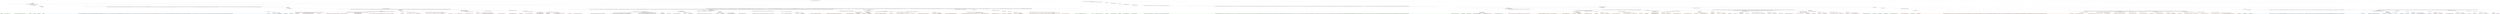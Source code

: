 digraph T {
	{
		rank=same
		391 [penwidth=3,colorscheme=set19,color=3,label="51;52;53;54;55;56;57;58;59;60_P\nP\n2%"]
		389 [penwidth=3,colorscheme=set19,color=3,label="101;102;103;104;105;106;107;108;109;110;121;122;123;124;125;126;127;128;129;130_P\nP\n4.4%"]
		387 [penwidth=3,colorscheme=set19,color=3,label="131;132;133;134;135;136;137;138;139;140;161;162;163;164;165;166;167;168;169;170;191;192;193;194;195;196;197;198;199;200;221;222;223;224;225;226;227;228;229;230_P\nP\n4.3%"]
		385 [penwidth=3,colorscheme=set19,color=3,label="241;242;243;244;245;246;247;248;249;250_P\nP\n2.6%"]
		383 [penwidth=3,colorscheme=set19,color=3,label="271;272;273;274;275;276;277;278;279;280_P\nP\n1.6%"]
		381 [penwidth=3,colorscheme=set19,color=3,label="291;292;293;294;295;296;297;298;299;300_P\nP\n2.9%"]
		379 [penwidth=3,colorscheme=set19,color=3,label="331;332;333;334;335;336;337;338;339;340_P\nP\n5.3%"]
		377 [penwidth=3,colorscheme=set19,color=3,label="61;62;63;64;65;66;67;68;69;70;71;72;73;74;75;76;77;78;79;80;81;82;83;84;85;86;87;88;89;90;91;92;93;94;95;96;97;98;99;100;111;112;113;114;115;116;117;118;119;120_P\nP\n1.4%"]
		375 [penwidth=3,colorscheme=set19,color=3,label="141;142;143;144;145;146;147;148;149;150;171;172;173;174;175;176;177;178;179;180;201;202;203;204;205;206;207;208;209;210;211;212;213;214;215;216;217;218;219;220_P\nP\n2.1%"]
		373 [penwidth=3,colorscheme=set19,color=3,label="251;252;253;254;255;256;257;258;259;260_P\nP\n0.32%"]
		371 [penwidth=3,colorscheme=set19,color=3,label="301;302;303;304;305;306;307;308;309;310;321;322;323;324;325;326;327;328;329;330_P\nP\n0.14%"]
		369 [penwidth=3,colorscheme=set19,color=3,label="381;382;383;384;385;386;387;388;389;390_P\nP\n0.67%"]
		367 [penwidth=3,colorscheme=set19,color=3,label="511;512;513;514;515;516;517;518;519;520;531;532;533;534;535;536;537;538;539;540_P\nP\n0.32%"]
		365 [penwidth=3,colorscheme=set19,color=3,label="571;572;573;574;575;576;577;578;579;580;601;602;603;604;605;606;607;608;609;610_P\nP\n0.036%"]
		363 [penwidth=3,colorscheme=set19,color=3,label="641;642;643;644;645;646;647;648;649;650;671;672;673;674;675;676;677;678;679;680;691;692;693;694;695;696;697;698;699;700;711;712;713;714;715;716;717;718;719;720;731;732;733;734;735;736;737;738;739;740;781;782;783;784;785;786;787;788;789;790;821;822;823;824;825;826;827;828;829;830;841;842;843;844;845;846;847;848;849;850;881;882;883;884;885;886;887;888;889;890_P\nP\n0.068%"]
		361 [penwidth=3,colorscheme=set19,color=3,label="911;912;913;914;915;916;917;918;919;920;941;942;943;944;945;946;947;948;949;950;971;972;973;974;975;976;977;978;979;980;1001;1002;1003;1004;1005;1006;1007;1008;1009;1010;1031;1032;1033;1034;1035;1036;1037;1038;1039;1040;1071;1072;1073;1074;1075;1076;1077;1078;1079;1080;1111;1112;1113;1114;1115;1116;1117;1118;1119;1120;1161;1162;1163;1164;1165;1166;1167;1168;1169;1170;1201;1202;1203;1204;1205;1206;1207;1208;1209;1210;1221;1222;1223;1224;1225;1226;1227;1228;1229;1230;1241;1242;1243;1244;1245;1246;1247;1248;1249;1250;1271;1272;1273;1274;1275;1276;1277;1278;1279;1280;1341;1342;1343;1344;1345;1346;1347;1348;1349;1350;1381;1382;1383;1384;1385;1386;1387;1388;1389;1390;1431;1432;1433;1434;1435;1436;1437;1438;1439;1440;1481;1482;1483;1484;1485;1486;1487;1488;1489;1490;1511;1512;1513;1514;1515;1516;1517;1518;1519;1520;1541;1542;1543;1544;1545;1546;1547;1548;1549;1550;1571;1572;1573;1574;1575;1576;1577;1578;1579;1580;1591;1592;1593;1594;1595;1596;1597;1598;1599;1600;1621;1622;1623;1624;1625;1626;1627;1628;1629;1630;1681;1682;1683;1684;1685;1686;1687;1688;1689;1690;1721;1722;1723;1724;1725;1726;1727;1728;1729;1730;1741;1742;1743;1744;1745;1746;1747;1748;1749;1750;1761;1762;1763;1764;1765;1766;1767;1768;1769;1770;1801;1802;1803;1804;1805;1806;1807;1808;1809;1810;1981;1982;1983;1984;1985;1986;1987;1988;1989;1990;2041;2042;2043;2044;2045;2046;2047;2048;2049;2050;2071;2072;2073;2074;2075;2076;2077;2078;2079;2080;2091;2092;2093;2094;2095;2096;2097;2098;2099;2100;2161;2162;2163;2164;2165;2166;2167;2168;2169;2170;2241;2242;2243;2244;2245;2246;2247;2248;2249;2250;2311;2312;2313;2314;2315;2316;2317;2318;2319;2320;2341;2342;2343;2344;2345;2346;2347;2348;2349;2350;2371;2372;2373;2374;2375;2376;2377;2378;2379;2380;2451;2452;2453;2454;2455;2456;2457;2458;2459;2460;2481;2482;2483;2484;2485;2486;2487;2488;2489;2490;2561;2562;2563;2564;2565;2566;2567;2568;2569;2570;2591;2592;2593;2594;2595;2596;2597;2598;2599;2600;2651;2652;2653;2654;2655;2656;2657;2658;2659;2660;2671;2672;2673;2674;2675;2676;2677;2678;2679;2680;2691;2692;2693;2694;2695;2696;2697;2698;2699;2700;2711;2712;2713;2714;2715;2716;2717;2718;2719;2720;2741;2742;2743;2744;2745;2746;2747;2748;2749;2750;2751;2752;2753;2754;2755;2756;2757;2758;2759;2760;2781;2782;2783;2784;2785;2786;2787;2788;2789;2790;2811;2812;2813;2814;2815;2816;2817;2818;2819;2820;2891;2892;2893;2894;2895;2896;2897;2898;2899;2900;2901;2902;2903;2904;2905;2906;2907;2908;2909;2910;2921;2922;2923;2924;2925;2926;2927;2928;2929;2930;2941;2942;2943;2944;2945;2946;2947;2948;2949;2950;2961;2962;2963;2964;2965;2966;2967;2968;2969;2970;3041;3042;3043;3044;3045;3046;3047;3048;3049;3050;3061;3062;3063;3064;3065;3066;3067;3068;3069;3070;3081;3082;3083;3084;3085;3086;3087;3088;3089;3090_P\nP\n0.03%"]
		359 [penwidth=3,colorscheme=set19,color=3,label="3151;3152;3153;3154;3155;3156;3157;3158;3159;3160;3171;3172;3173;3174;3175;3176;3177;3178;3179;3180;3181_P\nP\n4.2%"]
		356 [penwidth=3,colorscheme=set19,color=3,label="3292;3293;3294;3295;3296;3297;3298;3299;3300;3301_P\nP\n2.6%"]
		354 [penwidth=3,colorscheme=set19,color=3,label="3382;3383;3384;3385;3386;3387;3388;3389;3390;3391_P\nP\n2.4%"]
		352 [penwidth=3,colorscheme=set19,color=3,label="3482;3483;3484;3485;3486;3487;3488;3489;3490;3491;3612;3613;3614;3615;3616;3617;3618;3619;3620;3621_P\nP\n9.2%"]
		350 [penwidth=3,colorscheme=set19,color=3,label="3442;3443;3444;3445;3446;3447;3448;3449;3450;3451;3472;3473;3474;3475;3476;3477;3478;3479;3480;3481_P\nP\n6.1%"]
		348 [penwidth=3,colorscheme=set19,color=3,label="3332;3333;3334;3335;3336;3337;3338;3339;3340;3341;3432;3433;3434;3435;3436;3437;3438;3439;3440;3441_P\nP\n5%"]
		346 [penwidth=3,colorscheme=set19,color=3,label="3272;3273;3274;3275;3276;3277;3278;3279;3280;3281_P\nP\n2.8%"]
		344 [penwidth=3,colorscheme=set19,color=3,label="3282;3283;3284;3285;3286;3287;3288;3289;3290;3291_P\nP\n7.5%"]
		342 [penwidth=3,colorscheme=set19,color=3,label="3322;3323;3324;3325;3326;3327;3328;3329;3330;3331;3372;3373;3374;3375;3376;3377;3378;3379;3380;3381_P\nP\n6.7%"]
		340 [penwidth=3,colorscheme=set19,color=3,label="3422;3423;3424;3425;3426;3427;3428;3429;3430;3431_P\nP\n5.6%"]
		338 [penwidth=3,colorscheme=set19,color=3,label="3462;3463;3464;3465;3466;3467;3468;3469;3470;3471_P\nP\n8.1%"]
		336 [penwidth=3,colorscheme=set19,color=3,label="3592;3593;3594;3595;3596;3597;3598;3599;3600;3601_P\nP\n6%"]
		334 [penwidth=3,colorscheme=set19,color=3,label="181;182;183;184;185;186;187;188;189;190_P\nP\n5.4%"]
		332 [penwidth=3,colorscheme=set19,color=2,label="311;312;313;314;315;316;317;318;319;320;341;342;343;344;345;346;347;348;349;350;391;392;393;394;395;396;397;398;399;400;421;422;423;424;425;426;427;428;429;430;461;462;463;464;465;466;467;468;469;470;501;502;503;504;505;506;507;508;509;510;591;592;593;594;595;596;597;598;599;600;621;622;623;624;625;626;627;628;629;630;631;632;633;634;635;636;637;638;639;640;721;722;723;724;725;726;727;728;729;730;741;742;743;744;745;746;747;748;749;750;771;772;773;774;775;776;777;778;779;780;801;802;803;804;805;806;807;808;809;810;871;872;873;874;875;876;877;878;879;880;901;902;903;904;905;906;907;908;909;910;931;932;933;934;935;936;937;938;939;940;1021;1022;1023;1024;1025;1026;1027;1028;1029;1030;1061;1062;1063;1064;1065;1066;1067;1068;1069;1070;1101;1102;1103;1104;1105;1106;1107;1108;1109;1110;1131;1132;1133;1134;1135;1136;1137;1138;1139;1140;1151;1152;1153;1154;1155;1156;1157;1158;1159;1160;1181;1182;1183;1184;1185;1186;1187;1188;1189;1190;1231;1232;1233;1234;1235;1236;1237;1238;1239;1240;1261;1262;1263;1264;1265;1266;1267;1268;1269;1270;1291;1292;1293;1294;1295;1296;1297;1298;1299;1300;1321;1322;1323;1324;1325;1326;1327;1328;1329;1330;1461;1462;1463;1464;1465;1466;1467;1468;1469;1470;1471;1472;1473;1474;1475;1476;1477;1478;1479;1480;1501;1502;1503;1504;1505;1506;1507;1508;1509;1510;1531;1532;1533;1534;1535;1536;1537;1538;1539;1540;1561;1562;1563;1564;1565;1566;1567;1568;1569;1570;1581;1582;1583;1584;1585;1586;1587;1588;1589;1590;1601;1602;1603;1604;1605;1606;1607;1608;1609;1610;1641;1642;1643;1644;1645;1646;1647;1648;1649;1650;1661;1662;1663;1664;1665;1666;1667;1668;1669;1670;1711;1712;1713;1714;1715;1716;1717;1718;1719;1720;1731;1732;1733;1734;1735;1736;1737;1738;1739;1740;1771;1772;1773;1774;1775;1776;1777;1778;1779;1780;1781;1782;1783;1784;1785;1786;1787;1788;1789;1790;1811;1812;1813;1814;1815;1816;1817;1818;1819;1820;1841;1842;1843;1844;1845;1846;1847;1848;1849;1850;1871;1872;1873;1874;1875;1876;1877;1878;1879;1880;1901;1902;1903;1904;1905;1906;1907;1908;1909;1910;1921;1922;1923;1924;1925;1926;1927;1928;1929;1930;1961;1962;1963;1964;1965;1966;1967;1968;1969;1970;2031;2032;2033;2034;2035;2036;2037;2038;2039;2040;2061;2062;2063;2064;2065;2066;2067;2068;2069;2070_M1\nM1\n1%"]
		330 [penwidth=3,colorscheme=set19,color=2,label="2101;2102;2103;2104;2105;2106;2107;2108;2109;2110_M1\nM1\n7.4%"]
		328 [penwidth=3,colorscheme=set19,color=2,label="2181;2182;2183;2184;2185;2186;2187;2188;2189;2190_M1\nM1\n7.4%"]
		326 [penwidth=3,colorscheme=set19,color=2,label="2331;2332;2333;2334;2335;2336;2337;2338;2339;2340_M1\nM1\n6.1%"]
		323 [penwidth=3,colorscheme=set19,color=2,label="2151;2152;2153;2154;2155;2156;2157;2158;2159;2160_M1\nM1\n6.9%"]
		321 [penwidth=3,colorscheme=set19,color=2,label="2211;2212;2213;2214;2215;2216;2217;2218;2219;2220_M1\nM1\n6.8%"]
		319 [penwidth=3,colorscheme=set19,color=2,label="2231;2232;2233;2234;2235;2236;2237;2238;2239;2240;2291;2292;2293;2294;2295;2296;2297;2298;2299;2300_M1\nM1\n6.1%"]
		318 [penwidth=3,colorscheme=set19,color=2,label="3282;3283;3284;3285;3286;3287;3288;3289;3290;3291_M1\nM1\n0.17%"]
		317 [penwidth=3,colorscheme=set19,color=2,label="3462;3463;3464;3465;3466;3467;3468;3469;3470;3471_M1\nM1\n0.1%"]
		315 [penwidth=3,colorscheme=set19,color=2,label="3672;3673;3674;3675;3676;3677;3678;3679;3680;3681;3712;3713;3714;3715;3716;3717;3718;3719;3720;3721;3772;3773;3774;3775;3776;3777;3778;3779;3780;3781;3862;3863;3864;3865;3866;3867;3868;3869;3870;3871;3962;3963;3964;3965;3966;3967;3968;3969;3970;3971;4122;4123;4124;4125;4126;4127;4128;4129;4130;4131;4202;4203;4204;4205;4206;4207;4208;4209;4210;4211;4402;4403;4404;4405;4406;4407;4408;4409;4410;4411;4492;4493;4494;4495;4496;4497;4498;4499;4500;4501;4762;4763;4764;4765;4766;4767;4768;4769;4770;4771;4902;4903;4904;4905;4906;4907;4908;4909;4910;4911;5152;5153;5154;5155;5156;5157;5158;5159;5160;5161;5202;5203;5204;5205;5206;5207;5208;5209;5210;5211;5302;5303;5304;5305;5306;5307;5308;5309;5310;5311;5382;5383;5384;5385;5386;5387;5388;5389;5390;5391;5482;5483;5484;5485;5486;5487;5488;5489;5490;5491;5522;5523;5524;5525;5526;5527;5528;5529;5530;5531;5562;5563;5564;5565;5566;5567;5568;5569;5570;5571;5612;5613;5614;5615;5616;5617;5618;5619;5620;5621;5722;5723;5724;5725;5726;5727;5728;5729;5730;5731;5832;5833;5834;5835;5836;5837;5838;5839;5840;5841_M1\nM1\n8.6%"]
		313 [penwidth=3,colorscheme=set19,color=2,label="6282;6283;6284;6285;6286;6287;6288;6289;6290;6291_M1\nM1\n3.8%"]
		311 [penwidth=3,colorscheme=set19,color=2,label="6392;6393;6394;6395;6396;6397;6398;6399;6400;6401;6492;6493;6494;6495;6496;6497;6498;6499;6500;6501;6602;6603;6604;6605;6606;6607;6608;6609;6610;6611_M1\nM1\n1.3%"]
		308 [penwidth=3,colorscheme=set19,color=2,label="6992;6993;6994;6995;6996;6997;6998;6999;7000;7001_M1\nM1\n2.3%"]
		306 [penwidth=3,colorscheme=set19,color=2,label="7222;7223;7224;7225;7226;7227;7228;7229;7230;7231_M1\nM1\n11%"]
		304 [penwidth=3,colorscheme=set19,color=2,label="7112;7113;7114;7115;7116;7117;7118;7119;7120;7121_M1\nM1\n8.3%"]
		302 [penwidth=3,colorscheme=set19,color=2,label="6482;6483;6484;6485;6486;6487;6488;6489;6490;6491_M1\nM1\n6.7%"]
		300 [penwidth=3,colorscheme=set19,color=2,label="6842;6843;6844;6845;6846;6847;6848;6849;6850;6851_M1\nM1\n6.1%"]
		298 [penwidth=3,colorscheme=set19,color=2,label="6982;6983;6984;6985;6986;6987;6988;6989;6990;6991_M1\nM1\n3.9%"]
		296 [penwidth=3,colorscheme=set19,color=2,label="7302;7303;7304;7305;7306;7307;7308;7309;7310;7311;7352;7353;7354;7355;7356;7357;7358;7359;7360;7361_M1\nM1\n5.9%"]
		291 [penwidth=3,colorscheme=set19,color=8,label="4702;4703;4704;4705;4706;4707;4708;4709;4710;4711_M2\nM2\n6.6%"]
		289 [penwidth=3,colorscheme=set19,color=8,label="4842;4843;4844;4845;4846;4847;4848;4849;4850;4851;5122;5123;5124;5125;5126;5127;5128;5129;5130;5131;5182;5183;5184;5185;5186;5187;5188;5189;5190;5191_M2\nM2\n6%"]
		286 [penwidth=3,colorscheme=set19,color=8,label="3902;3903;3904;3905;3906;3907;3908;3909;3910;3911_M2\nM2\n3.4%"]
		284 [penwidth=3,colorscheme=set19,color=8,label="3992;3993;3994;3995;3996;3997;3998;3999;4000;4001;4082;4083;4084;4085;4086;4087;4088;4089;4090;4091;4252;4253;4254;4255;4256;4257;4258;4259;4260;4261;4362;4363;4364;4365;4366;4367;4368;4369;4370;4371;4832;4833;4834;4835;4836;4837;4838;4839;4840;4841;5052;5053;5054;5055;5056;5057;5058;5059;5060;5061_M2\nM2\n2.3%"]
		282 [penwidth=3,colorscheme=set19,color=8,label="5282;5283;5284;5285;5286;5287;5288;5289;5290;5291;5332;5333;5334;5335;5336;5337;5338;5339;5340;5341_M2\nM2\n7.4%"]
		280 [penwidth=3,colorscheme=set19,color=8,label="4242;4243;4244;4245;4246;4247;4248;4249;4250;4251;4352;4353;4354;4355;4356;4357;4358;4359;4360;4361;4442;4443;4444;4445;4446;4447;4448;4449;4450;4451;4582;4583;4584;4585;4586;4587;4588;4589;4590;4591;4692;4693;4694;4695;4696;4697;4698;4699;4700;4701;4822;4823;4824;4825;4826;4827;4828;4829;4830;4831;4962;4963;4964;4965;4966;4967;4968;4969;4970;4971_M2\nM2\n5.5%"]
		278 [penwidth=3,colorscheme=set19,color=8,label="4342;4343;4344;4345;4346;4347;4348;4349;4350;4351_M2\nM2\n1.4%"]
		276 [penwidth=3,colorscheme=set19,color=8,label="4572;4573;4574;4575;4576;4577;4578;4579;4580;4581;4812;4813;4814;4815;4816;4817;4818;4819;4820;4821_M2\nM2\n0.12%"]
		274 [penwidth=3,colorscheme=set19,color=8,label="5042;5043;5044;5045;5046;5047;5048;5049;5050;5051_M2\nM2\n7.6%"]
		272 [penwidth=3,colorscheme=set19,color=8,label="4332;4333;4334;4335;4336;4337;4338;4339;4340;4341;4432;4433;4434;4435;4436;4437;4438;4439;4440;4441;4682;4683;4684;4685;4686;4687;4688;4689;4690;4691;4802;4803;4804;4805;4806;4807;4808;4809;4810;4811;4952;4953;4954;4955;4956;4957;4958;4959;4960;4961_M2\nM2\n0.62%"]
		270 [penwidth=3,colorscheme=set19,color=8,label="5172;5173;5174;5175;5176;5177;5178;5179;5180;5181_M2\nM2\n5%"]
		267 [penwidth=3,colorscheme=set19,color=8,label="4072;4073;4074;4075;4076;4077;4078;4079;4080;4081;4322;4323;4324;4325;4326;4327;4328;4329;4330;4331_M2\nM2\n3.2%"]
		265 [penwidth=3,colorscheme=set19,color=8,label="4562;4563;4564;4565;4566;4567;4568;4569;4570;4571;4672;4673;4674;4675;4676;4677;4678;4679;4680;4681_M2\nM2\n4.1%"]
		263 [penwidth=3,colorscheme=set19,color=8,label="4792;4793;4794;4795;4796;4797;4798;4799;4800;4801_M2\nM2\n2.6%"]
		261 [penwidth=3,colorscheme=set19,color=8,label="5222;5223;5224;5225;5226;5227;5228;5229;5230;5231;5272;5273;5274;5275;5276;5277;5278;5279;5280;5281;5322;5323;5324;5325;5326;5327;5328;5329;5330;5331_M2\nM2\n6%"]
		259 [penwidth=3,colorscheme=set19,color=8,label="4312;4313;4314;4315;4316;4317;4318;4319;4320;4321;4662;4663;4664;4665;4666;4667;4668;4669;4670;4671_M2\nM2\n7.3%"]
		257 [penwidth=3,colorscheme=set19,color=8,label="3642;3643;3644;3645;3646;3647;3648;3649;3650;3651;3792;3793;3794;3795;3796;3797;3798;3799;3800;3801_M2\nM2\n5%"]
		255 [penwidth=3,colorscheme=set19,color=8,label="4062;4063;4064;4065;4066;4067;4068;4069;4070;4071_M2\nM2\n0.84%"]
		253 [penwidth=3,colorscheme=set19,color=8,label="4152;4153;4154;4155;4156;4157;4158;4159;4160;4161;4552;4553;4554;4555;4556;4557;4558;4559;4560;4561_M2\nM2\n4.9%"]
		250 [penwidth=3,colorscheme=set19,color=8,label="4942;4943;4944;4945;4946;4947;4948;4949;4950;4951;5032;5033;5034;5035;5036;5037;5038;5039;5040;5041_M2\nM2\n5.5%"]
		248 [penwidth=3,colorscheme=set19,color=8,label="5022;5023;5024;5025;5026;5027;5028;5029;5030;5031_M2\nM2\n6.3%"]
		246 [penwidth=3,colorscheme=set19,color=8,label="4542;4543;4544;4545;4546;4547;4548;4549;4550;4551;4932;4933;4934;4935;4936;4937;4938;4939;4940;4941;5012;5013;5014;5015;5016;5017;5018;5019;5020;5021_M2\nM2\n1%"]
		244 [penwidth=3,colorscheme=set19,color=8,label="5112;5113;5114;5115;5116;5117;5118;5119;5120;5121_M2\nM2\n7.3%"]
		241 [penwidth=3,colorscheme=set19,color=9,label="3662;3663;3664;3665;3666;3667;3668;3669;3670;3671;3692;3693;3694;3695;3696;3697;3698;3699;3700;3701;3752;3753;3754;3755;3756;3757;3758;3759;3760;3761;3942;3943;3944;3945;3946;3947;3948;3949;3950;3951_M3\nM3\n0.72%"]
		239 [penwidth=3,colorscheme=set19,color=9,label="4032;4033;4034;4035;4036;4037;4038;4039;4040;4041;4192;4193;4194;4195;4196;4197;4198;4199;4200;4201;4622;4623;4624;4625;4626;4627;4628;4629;4630;4631;4742;4743;4744;4745;4746;4747;4748;4749;4750;4751;5082;5083;5084;5085;5086;5087;5088;5089;5090;5091_M3\nM3\n7.1%"]
		236 [penwidth=3,colorscheme=set19,color=9,label="4732;4733;4734;4735;4736;4737;4738;4739;4740;4741;4892;4893;4894;4895;4896;4897;4898;4899;4900;4901;4982;4983;4984;4985;4986;4987;4988;4989;4990;4991;5072;5073;5074;5075;5076;5077;5078;5079;5080;5081;5142;5143;5144;5145;5146;5147;5148;5149;5150;5151_M3\nM3\n5%"]
		234 [penwidth=3,colorscheme=set19,color=9,label="4882;4883;4884;4885;4886;4887;4888;4889;4890;4891_M3\nM3\n6.9%"]
		230 [penwidth=3,colorscheme=set19,color=9,label="3842;3843;3844;3845;3846;3847;3848;3849;3850;3851_M3\nM3\n2.5%"]
		228 [penwidth=3,colorscheme=set19,color=9,label="4182;4183;4184;4185;4186;4187;4188;4189;4190;4191;4382;4383;4384;4385;4386;4387;4388;4389;4390;4391_M3\nM3\n1.7%"]
		226 [penwidth=3,colorscheme=set19,color=9,label="4602;4603;4604;4605;4606;4607;4608;4609;4610;4611_M3\nM3\n4.5%"]
		224 [penwidth=3,colorscheme=set19,color=9,label="4872;4873;4874;4875;4876;4877;4878;4879;4880;4881_M3\nM3\n6.9%"]
		222 [penwidth=3,colorscheme=set19,color=9,label="3932;3933;3934;3935;3936;3937;3938;3939;3940;3941;4022;4023;4024;4025;4026;4027;4028;4029;4030;4031;4102;4103;4104;4105;4106;4107;4108;4109;4110;4111;4172;4173;4174;4175;4176;4177;4178;4179;4180;4181_M3\nM3\n1.1%"]
		219 [penwidth=3,colorscheme=set19,color=9,label="4592;4593;4594;4595;4596;4597;4598;4599;4600;4601_M3\nM3\n0.63%"]
		217 [penwidth=3,colorscheme=set19,color=9,label="4862;4863;4864;4865;4866;4867;4868;4869;4870;4871_M3\nM3\n5.5%"]
		215 [penwidth=3,colorscheme=set19,color=9,label="4722;4723;4724;4725;4726;4727;4728;4729;4730;4731;4852;4853;4854;4855;4856;4857;4858;4859;4860;4861_M3\nM3\n5.5%"]
		213 [penwidth=3,colorscheme=set19,color=9,label="3832;3833;3834;3835;3836;3837;3838;3839;3840;3841;3922;3923;3924;3925;3926;3927;3928;3929;3930;3931_M3\nM3\n7.8%"]
		211 [penwidth=3,colorscheme=set19,color=9,label="3822;3823;3824;3825;3826;3827;3828;3829;3830;3831;4012;4013;4014;4015;4016;4017;4018;4019;4020;4021;4162;4163;4164;4165;4166;4167;4168;4169;4170;4171;4272;4273;4274;4275;4276;4277;4278;4279;4280;4281;4372;4373;4374;4375;4376;4377;4378;4379;4380;4381;4462;4463;4464;4465;4466;4467;4468;4469;4470;4471_M3\nM3\n1.7%"]
		209 [penwidth=3,colorscheme=set19,color=9,label="4712;4713;4714;4715;4716;4717;4718;4719;4720;4721;4972;4973;4974;4975;4976;4977;4978;4979;4980;4981;5062;5063;5064;5065;5066;5067;5068;5069;5070;5071_M3\nM3\n2.5%"]
		207 [penwidth=3,colorscheme=set19,color=9,label="5132;5133;5134;5135;5136;5137;5138;5139;5140;5141_M3\nM3\n2%"]
		205 [penwidth=3,colorscheme=set19,color=9,label="5192;5193;5194;5195;5196;5197;5198;5199;5200;5201_M3\nM3\n7.1%"]
		201 [penwidth=3,colorscheme=set19,color=9,label="7362;7363;7364;7365;7366;7367;7368;7369;7370;7371_M3\nM3\n3.6%"]
		199 [penwidth=3,colorscheme=set19,color=9,label="7402;7403;7404;7405;7406;7407;7408;7409;7410;7411_M3\nM3\n1.9%"]
		197 [penwidth=3,colorscheme=set19,color=9,label="7442;7443;7444;7445;7446;7447;7448;7449;7450;7451_M3\nM3\n5.5%"]
		195 [penwidth=3,colorscheme=set19,color=9,label="7432;7433;7434;7435;7436;7437;7438;7439;7440;7441_M3\nM3\n0.93%"]
		193 [penwidth=3,colorscheme=set19,color=9,label="7462;7463;7464;7465;7466;7467;7468;7469;7470;7471;7492;7493;7494;7495;7496;7497;7498;7499;7500;7501_M3\nM3\n1.7%"]
		191 [penwidth=3,colorscheme=set19,color=9,label="7522;7523;7524;7525;7526;7527;7528;7529;7530;7531_M3\nM3\n6.4%"]
		189 [penwidth=3,colorscheme=set19,color=9,label="7392;7393;7394;7395;7396;7397;7398;7399;7400;7401_M3\nM3\n4.5%"]
		187 [penwidth=3,colorscheme=set19,color=9,label="7472;7473;7474;7475;7476;7477;7478;7479;7480;7481_M3\nM3\n6.1%"]
		184 [penwidth=3,colorscheme=set19,color=7,label="5712;5713;5714;5715;5716;5717;5718;5719;5720;5721;5762;5763;5764;5765;5766;5767;5768;5769;5770;5771;5802;5803;5804;5805;5806;5807;5808;5809;5810;5811_M4\nM4\n1.2%"]
		181 [penwidth=3,colorscheme=set19,color=7,label="5992;5993;5994;5995;5996;5997;5998;5999;6000;6001;6152;6153;6154;6155;6156;6157;6158;6159;6160;6161;6222;6223;6224;6225;6226;6227;6228;6229;6230;6231;6322;6323;6324;6325;6326;6327;6328;6329;6330;6331_M4\nM4\n5.5%"]
		178 [penwidth=3,colorscheme=set19,color=7,label="6312;6313;6314;6315;6316;6317;6318;6319;6320;6321;6652;6653;6654;6655;6656;6657;6658;6659;6660;6661_M4\nM4\n2.1%"]
		176 [penwidth=3,colorscheme=set19,color=7,label="7022;7023;7024;7025;7026;7027;7028;7029;7030;7031_M4\nM4\n5.8%"]
		174 [penwidth=3,colorscheme=set19,color=7,label="6532;6533;6534;6535;6536;6537;6538;6539;6540;6541_M4\nM4\n0.21%"]
		172 [penwidth=3,colorscheme=set19,color=7,label="6902;6903;6904;6905;6906;6907;6908;6909;6910;6911_M4\nM4\n7%"]
		169 [penwidth=3,colorscheme=set19,color=7,label="6302;6303;6304;6305;6306;6307;6308;6309;6310;6311;6522;6523;6524;6525;6526;6527;6528;6529;6530;6531;6642;6643;6644;6645;6646;6647;6648;6649;6650;6651_M4\nM4\n5.5%"]
		167 [penwidth=3,colorscheme=set19,color=7,label="6412;6413;6414;6415;6416;6417;6418;6419;6420;6421_M4\nM4\n3.6%"]
		165 [penwidth=3,colorscheme=set19,color=7,label="6752;6753;6754;6755;6756;6757;6758;6759;6760;6761;6892;6893;6894;6895;6896;6897;6898;6899;6900;6901;7012;7013;7014;7015;7016;7017;7018;7019;7020;7021_M4\nM4\n0.49%"]
		163 [penwidth=3,colorscheme=set19,color=7,label="7132;7133;7134;7135;7136;7137;7138;7139;7140;7141_M4\nM4\n5%"]
		161 [penwidth=3,colorscheme=set19,color=7,label="6632;6633;6634;6635;6636;6637;6638;6639;6640;6641;6742;6743;6744;6745;6746;6747;6748;6749;6750;6751;6882;6883;6884;6885;6886;6887;6888;6889;6890;6891_M4\nM4\n6.8%"]
		159 [penwidth=3,colorscheme=set19,color=7,label="5942;5943;5944;5945;5946;5947;5948;5949;5950;5951_M4\nM4\n2.7%"]
		157 [penwidth=3,colorscheme=set19,color=7,label="6052;6053;6054;6055;6056;6057;6058;6059;6060;6061_M4\nM4\n13%"]
		155 [penwidth=3,colorscheme=set19,color=7,label="5752;5753;5754;5755;5756;5757;5758;5759;5760;5761;5792;5793;5794;5795;5796;5797;5798;5799;5800;5801;5842;5843;5844;5845;5846;5847;5848;5849;5850;5851_M4\nM4\n6.2%"]
		152 [penwidth=3,colorscheme=set19,color=7,label="5882;5883;5884;5885;5886;5887;5888;5889;5890;5891;5982;5983;5984;5985;5986;5987;5988;5989;5990;5991;6042;6043;6044;6045;6046;6047;6048;6049;6050;6051;6122;6123;6124;6125;6126;6127;6128;6129;6130;6131_M4\nM4\n0.82%"]
		150 [penwidth=3,colorscheme=set19,color=7,label="6622;6623;6624;6625;6626;6627;6628;6629;6630;6631;6872;6873;6874;6875;6876;6877;6878;6879;6880;6881_M4\nM4\n5.6%"]
		148 [penwidth=3,colorscheme=set19,color=7,label="5932;5933;5934;5935;5936;5937;5938;5939;5940;5941;6112;6113;6114;6115;6116;6117;6118;6119;6120;6121_M4\nM4\n6.4%"]
		146 [penwidth=3,colorscheme=set19,color=7,label="6212;6213;6214;6215;6216;6217;6218;6219;6220;6221_M4\nM4\n3%"]
		144 [penwidth=3,colorscheme=set19,color=7,label="6512;6513;6514;6515;6516;6517;6518;6519;6520;6521_M4\nM4\n1.6%"]
		142 [penwidth=3,colorscheme=set19,color=7,label="6612;6613;6614;6615;6616;6617;6618;6619;6620;6621_M4\nM4\n4.1%"]
		140 [penwidth=3,colorscheme=set19,color=7,label="6862;6863;6864;6865;6866;6867;6868;6869;6870;6871_M4\nM4\n5.1%"]
		138 [penwidth=3,colorscheme=set19,color=7,label="5922;5923;5924;5925;5926;5927;5928;5929;5930;5931;6032;6033;6034;6035;6036;6037;6038;6039;6040;6041;6102;6103;6104;6105;6106;6107;6108;6109;6110;6111;6202;6203;6204;6205;6206;6207;6208;6209;6210;6211;6292;6293;6294;6295;6296;6297;6298;6299;6300;6301;6402;6403;6404;6405;6406;6407;6408;6409;6410;6411;6502;6503;6504;6505;6506;6507;6508;6509;6510;6511_M4\nM4\n3.7%"]
		136 [penwidth=3,colorscheme=set19,color=7,label="7002;7003;7004;7005;7006;7007;7008;7009;7010;7011;7122;7123;7124;7125;7126;7127;7128;7129;7130;7131_M4\nM4\n5.1%"]
		132 [penwidth=3,colorscheme=set19,color=5,label="5902;5903;5904;5905;5906;5907;5908;5909;5910;5911;5952;5953;5954;5955;5956;5957;5958;5959;5960;5961;6072;6073;6074;6075;6076;6077;6078;6079;6080;6081;6172;6173;6174;6175;6176;6177;6178;6179;6180;6181;6252;6253;6254;6255;6256;6257;6258;6259;6260;6261_M5\nM5\n0.29%"]
		130 [penwidth=3,colorscheme=set19,color=5,label="6342;6343;6344;6345;6346;6347;6348;6349;6350;6351;6572;6573;6574;6575;6576;6577;6578;6579;6580;6581_M5\nM5\n5.4%"]
		128 [penwidth=3,colorscheme=set19,color=5,label="6812;6813;6814;6815;6816;6817;6818;6819;6820;6821_M5\nM5\n3%"]
		126 [penwidth=3,colorscheme=set19,color=5,label="6932;6933;6934;6935;6936;6937;6938;6939;6940;6941_M5\nM5\n5.4%"]
		124 [penwidth=3,colorscheme=set19,color=5,label="6452;6453;6454;6455;6456;6457;6458;6459;6460;6461;6712;6713;6714;6715;6716;6717;6718;6719;6720;6721_M5\nM5\n2.6%"]
		122 [penwidth=3,colorscheme=set19,color=5,label="6802;6803;6804;6805;6806;6807;6808;6809;6810;6811_M5\nM5\n3.3%"]
		120 [penwidth=3,colorscheme=set19,color=5,label="7052;7053;7054;7055;7056;7057;7058;7059;7060;7061_M5\nM5\n0.37%"]
		118 [penwidth=3,colorscheme=set19,color=5,label="7162;7163;7164;7165;7166;7167;7168;7169;7170;7171_M5\nM5\n5.6%"]
		116 [penwidth=3,colorscheme=set19,color=5,label="6162;6163;6164;6165;6166;6167;6168;6169;6170;6171;6242;6243;6244;6245;6246;6247;6248;6249;6250;6251_M5\nM5\n6.8%"]
		114 [penwidth=3,colorscheme=set19,color=5,label="6442;6443;6444;6445;6446;6447;6448;6449;6450;6451;6562;6563;6564;6565;6566;6567;6568;6569;6570;6571_M5\nM5\n1.3%"]
		112 [penwidth=3,colorscheme=set19,color=5,label="6702;6703;6704;6705;6706;6707;6708;6709;6710;6711_M5\nM5\n9.5%"]
		110 [penwidth=3,colorscheme=set19,color=5,label="6232;6233;6234;6235;6236;6237;6238;6239;6240;6241_M5\nM5\n0.23%"]
		107 [penwidth=3,colorscheme=set19,color=5,label="6552;6553;6554;6555;6556;6557;6558;6559;6560;6561_M5\nM5\n7.3%"]
		105 [penwidth=3,colorscheme=set19,color=5,label="6692;6693;6694;6695;6696;6697;6698;6699;6700;6701;6922;6923;6924;6925;6926;6927;6928;6929;6930;6931_M5\nM5\n6.3%"]
		103 [penwidth=3,colorscheme=set19,color=5,label="6792;6793;6794;6795;6796;6797;6798;6799;6800;6801_M5\nM5\n2.7%"]
		101 [penwidth=3,colorscheme=set19,color=5,label="7042;7043;7044;7045;7046;7047;7048;7049;7050;7051_M5\nM5\n5.6%"]
		99 [penwidth=3,colorscheme=set19,color=5,label="6682;6683;6684;6685;6686;6687;6688;6689;6690;6691;6782;6783;6784;6785;6786;6787;6788;6789;6790;6791_M5\nM5\n7.4%"]
		97 [penwidth=3,colorscheme=set19,color=5,label="6672;6673;6674;6675;6676;6677;6678;6679;6680;6681;6912;6913;6914;6915;6916;6917;6918;6919;6920;6921_M5\nM5\n5.8%"]
		94 [penwidth=3,colorscheme=set19,color=5,label="6542;6543;6544;6545;6546;6547;6548;6549;6550;6551_M5\nM5\n1.1%"]
		92 [penwidth=3,colorscheme=set19,color=5,label="6772;6773;6774;6775;6776;6777;6778;6779;6780;6781;7152;7153;7154;7155;7156;7157;7158;7159;7160;7161_M5\nM5\n6.1%"]
		89 [penwidth=3,colorscheme=set19,color=5,label="6762;6763;6764;6765;6766;6767;6768;6769;6770;6771_M5\nM5\n7.1%"]
		87 [penwidth=3,colorscheme=set19,color=5,label="7032;7033;7034;7035;7036;7037;7038;7039;7040;7041_M5\nM5\n1.6%"]
		85 [penwidth=3,colorscheme=set19,color=5,label="7142;7143;7144;7145;7146;7147;7148;7149;7150;7151_M5\nM5\n5.2%"]
		84 [penwidth=3,colorscheme=set19,color=5,label="3322;3323;3324;3325;3326;3327;3328;3329;3330;3331;3372;3373;3374;3375;3376;3377;3378;3379;3380;3381_M5\nM5\n0.25%"]
		81 [penwidth=3,colorscheme=set19,color=4,label="6722;6723;6724;6725;6726;6727;6728;6729;6730;6731_M6\nM6\n3.7%"]
		79 [penwidth=3,colorscheme=set19,color=4,label="6952;6953;6954;6955;6956;6957;6958;6959;6960;6961_M6\nM6\n4.1%"]
		77 [penwidth=3,colorscheme=set19,color=4,label="7182;7183;7184;7185;7186;7187;7188;7189;7190;7191_M6\nM6\n7.6%"]
		75 [penwidth=3,colorscheme=set19,color=4,label="6822;6823;6824;6825;6826;6827;6828;6829;6830;6831;6942;6943;6944;6945;6946;6947;6948;6949;6950;6951_M6\nM6\n0.51%"]
		73 [penwidth=3,colorscheme=set19,color=4,label="7062;7063;7064;7065;7066;7067;7068;7069;7070;7071_M6\nM6\n8.3%"]
		71 [penwidth=3,colorscheme=set19,color=4,label="7242;7243;7244;7245;7246;7247;7248;7249;7250;7251_M6\nM6\n7.8%"]
		69 [penwidth=3,colorscheme=set19,color=4,label="7172;7173;7174;7175;7176;7177;7178;7179;7180;7181_M6\nM6\n4.6%"]
		67 [penwidth=3,colorscheme=set19,color=4,label="7232;7233;7234;7235;7236;7237;7238;7239;7240;7241_M6\nM6\n2.4%"]
		65 [penwidth=3,colorscheme=set19,color=4,label="7372;7373;7374;7375;7376;7377;7378;7379;7380;7381_M6\nM6\n0.87%"]
		63 [penwidth=3,colorscheme=set19,color=4,label="7412;7413;7414;7415;7416;7417;7418;7419;7420;7421_M6\nM6\n5.5%"]
		60 [penwidth=3,colorscheme=set19,color=4,label="6732;6733;6734;6735;6736;6737;6738;6739;6740;6741_M6\nM6\n5%"]
		58 [penwidth=3,colorscheme=set19,color=4,label="6962;6963;6964;6965;6966;6967;6968;6969;6970;6971;7092;7093;7094;7095;7096;7097;7098;7099;7100;7101_M6\nM6\n0.57%"]
		56 [penwidth=3,colorscheme=set19,color=4,label="7202;7203;7204;7205;7206;7207;7208;7209;7210;7211;7272;7273;7274;7275;7276;7277;7278;7279;7280;7281_M6\nM6\n4.7%"]
		54 [penwidth=3,colorscheme=set19,color=4,label="7332;7333;7334;7335;7336;7337;7338;7339;7340;7341_M6\nM6\n7.2%"]
		52 [penwidth=3,colorscheme=set19,color=4,label="7082;7083;7084;7085;7086;7087;7088;7089;7090;7091_M6\nM6\n4.5%"]
		50 [penwidth=3,colorscheme=set19,color=4,label="7262;7263;7264;7265;7266;7267;7268;7269;7270;7271_M6\nM6\n3.4%"]
		48 [penwidth=3,colorscheme=set19,color=4,label="7322;7323;7324;7325;7326;7327;7328;7329;7330;7331_M6\nM6\n5.2%"]
		46 [penwidth=3,colorscheme=set19,color=4,label="7252;7253;7254;7255;7256;7257;7258;7259;7260;7261;7312;7313;7314;7315;7316;7317;7318;7319;7320;7321_M6\nM6\n2.9%"]
		44 [penwidth=3,colorscheme=set19,color=4,label="7422;7423;7424;7425;7426;7427;7428;7429;7430;7431_M6\nM6\n5.4%"]
		42 [penwidth=3,colorscheme=set19,color=4,label="6832;6833;6834;6835;6836;6837;6838;6839;6840;6841_M6\nM6\n6%"]
		40 [penwidth=3,colorscheme=set19,color=4,label="7072;7073;7074;7075;7076;7077;7078;7079;7080;7081;7192;7193;7194;7195;7196;7197;7198;7199;7200;7201_M6\nM6\n7.2%"]
		39 [penwidth=3,colorscheme=set19,color=4,label="3482;3483;3484;3485;3486;3487;3488;3489;3490;3491;3612;3613;3614;3615;3616;3617;3618;3619;3620;3621_M6\nM6\n0.1%"]
		38 [penwidth=3,colorscheme=set19,color=4,label="3722;3723;3724;3725;3726;3727;3728;3729;3730;3731;3782;3783;3784;3785;3786;3787;3788;3789;3790;3791;3872;3873;3874;3875;3876;3877;3878;3879;3880;3881;4222;4223;4224;4225;4226;4227;4228;4229;4230;4231;4412;4413;4414;4415;4416;4417;4418;4419;4420;4421;4512;4513;4514;4515;4516;4517;4518;4519;4520;4521_M6\nM6\n2.2%"]
		37 [penwidth=3,colorscheme=set19,color=4,label="181;182;183;184;185;186;187;188;189;190_M6\nM6\n0.14%"]
		36 [penwidth=3,colorscheme=set19,color=1,label="3422;3423;3424;3425;3426;3427;3428;3429;3430;3431_M7\nM7\n0.17%"]
		34 [penwidth=3,colorscheme=set19,color=1,label="3542;3543;3544;3545;3546;3547;3548;3549;3550;3551;3602;3603;3604;3605;3606;3607;3608;3609;3610;3611;4132;4133;4134;4135;4136;4137;4138;4139;4140;4141;4212;4213;4214;4215;4216;4217;4218;4219;4220;4221;4292;4293;4294;4295;4296;4297;4298;4299;4300;4301;4502;4503;4504;4505;4506;4507;4508;4509;4510;4511;4632;4633;4634;4635;4636;4637;4638;4639;4640;4641;5092;5093;5094;5095;5096;5097;5098;5099;5100;5101;5212;5213;5214;5215;5216;5217;5218;5219;5220;5221;5232;5233;5234;5235;5236;5237;5238;5239;5240;5241;5392;5393;5394;5395;5396;5397;5398;5399;5400;5401;5412;5413;5414;5415;5416;5417;5418;5419;5420;5421;5512;5513;5514;5515;5516;5517;5518;5519;5520;5521;5532;5533;5534;5535;5536;5537;5538;5539;5540;5541;5602;5603;5604;5605;5606;5607;5608;5609;5610;5611;5622;5623;5624;5625;5626;5627;5628;5629;5630;5631;5772;5773;5774;5775;5776;5777;5778;5779;5780;5781;5912;5913;5914;5915;5916;5917;5918;5919;5920;5921;5962;5963;5964;5965;5966;5967;5968;5969;5970;5971;6002;6003;6004;6005;6006;6007;6008;6009;6010;6011;6082;6083;6084;6085;6086;6087;6088;6089;6090;6091;6192;6193;6194;6195;6196;6197;6198;6199;6200;6201;6382;6383;6384;6385;6386;6387;6388;6389;6390;6391;6472;6473;6474;6475;6476;6477;6478;6479;6480;6481;6592;6593;6594;6595;6596;6597;6598;6599;6600;6601;7282;7283;7284;7285;7286;7287;7288;7289;7290;7291;7342;7343;7344;7345;7346;7347;7348;7349;7350;7351;7382;7383;7384;7385;7386;7387;7388;7389;7390;7391;7452;7453;7454;7455;7456;7457;7458;7459;7460;7461_M7\nM7\n4.3%"]
		32 [penwidth=3,colorscheme=set19,color=1,label="7482;7483;7484;7485;7486;7487;7488;7489;7490;7491_M7\nM7\n1.6%"]
		30 [penwidth=3,colorscheme=set19,color=1,label="7512;7513;7514;7515;7516;7517;7518;7519;7520;7521;7562;7563;7564;7565;7566;7567;7568;7569;7570;7571_M7\nM7\n7.7%"]
		28 [penwidth=3,colorscheme=set19,color=1,label="7532;7533;7534;7535;7536;7537;7538;7539;7540;7541;7692;7693;7694;7695;7696;7697;7698;7699;7700;7701;7722;7723;7724;7725;7726;7727;7728;7729;7730;7731;7772;7773;7774;7775;7776;7777;7778;7779;7780;7781_M7\nM7\n4.7%"]
		26 [penwidth=3,colorscheme=set19,color=1,label="7802;7803;7804;7805;7806;7807;7808;7809;7810;7811_M7\nM7\n6.3%"]
		24 [penwidth=3,colorscheme=set19,color=1,label="7552;7553;7554;7555;7556;7557;7558;7559;7560;7561;7612;7613;7614;7615;7616;7617;7618;7619;7620;7621;7682;7683;7684;7685;7686;7687;7688;7689;7690;7691_M7\nM7\n5%"]
		22 [penwidth=3,colorscheme=set19,color=1,label="7602;7603;7604;7605;7606;7607;7608;7609;7610;7611;7672;7673;7674;7675;7676;7677;7678;7679;7680;7681_M7\nM7\n5.4%"]
		20 [penwidth=3,colorscheme=set19,color=1,label="7662;7663;7664;7665;7666;7667;7668;7669;7670;7671;7762;7763;7764;7765;7766;7767;7768;7769;7770;7771_M7\nM7\n6%"]
		18 [penwidth=3,colorscheme=set19,color=1,label="7502;7503;7504;7505;7506;7507;7508;7509;7510;7511_M7\nM7\n7.2%"]
		16 [penwidth=3,colorscheme=set19,color=1,label="7592;7593;7594;7595;7596;7597;7598;7599;7600;7601;7652;7653;7654;7655;7656;7657;7658;7659;7660;7661_M7\nM7\n6.1%"]
		14 [penwidth=3,colorscheme=set19,color=1,label="7642;7643;7644;7645;7646;7647;7648;7649;7650;7651_M7\nM7\n8.7%"]
		12 [penwidth=3,colorscheme=set19,color=1,label="7752;7753;7754;7755;7756;7757;7758;7759;7760;7761_M7\nM7\n6.3%"]
		10 [penwidth=3,colorscheme=set19,color=1,label="7542;7543;7544;7545;7546;7547;7548;7549;7550;7551_M7\nM7\n7.2%"]
		8 [penwidth=3,colorscheme=set19,color=1,label="7582;7583;7584;7585;7586;7587;7588;7589;7590;7591;7712;7713;7714;7715;7716;7717;7718;7719;7720;7721_M7\nM7\n4.8%"]
		6 [penwidth=3,colorscheme=set19,color=1,label="7742;7743;7744;7745;7746;7747;7748;7749;7750;7751_M7\nM7\n5.7%"]
		4 [penwidth=3,colorscheme=set19,color=1,label="7632;7633;7634;7635;7636;7637;7638;7639;7640;7641;7792;7793;7794;7795;7796;7797;7798;7799;7800;7801_M7\nM7\n5.3%"]
		2 [penwidth=3,colorscheme=set19,color=1,label="7572;7573;7574;7575;7576;7577;7578;7579;7580;7581;7622;7623;7624;7625;7626;7627;7628;7629;7630;7631_M7\nM7\n1.8%"]
		0 [penwidth=3,colorscheme=set19,color=1,label="7702;7703;7704;7705;7706;7707;7708;7709;7710;7711;7732;7733;7734;7735;7736;7737;7738;7739;7740;7741;7782;7783;7784;7785;7786;7787;7788;7789;7790;7791_M7\nM7\n5.7%"]
	}
	394 [label="GL"]
	393 [label="0;1;2;3;4;5;6;7;8;9;10;11;12;13;14;15;16;17;18;19;20;21;22;23;24;25;26;27;28;29;30;31;32;33;34;35;36;37;38;39;40;41;42;43;44;45;46;47;48;49;50"]
	392 [label="51;52;53;54;55;56;57;58;59;60"]
	390 [label="101;102;103;104;105;106;107;108;109;110;121;122;123;124;125;126;127;128;129;130"]
	388 [label="131;132;133;134;135;136;137;138;139;140;161;162;163;164;165;166;167;168;169;170;191;192;193;194;195;196;197;198;199;200;221;222;223;224;225;226;227;228;229;230"]
	386 [label="241;242;243;244;245;246;247;248;249;250"]
	384 [label="271;272;273;274;275;276;277;278;279;280"]
	382 [label="291;292;293;294;295;296;297;298;299;300"]
	380 [label="331;332;333;334;335;336;337;338;339;340"]
	378 [label="61;62;63;64;65;66;67;68;69;70;71;72;73;74;75;76;77;78;79;80;81;82;83;84;85;86;87;88;89;90;91;92;93;94;95;96;97;98;99;100;111;112;113;114;115;116;117;118;119;120"]
	376 [label="141;142;143;144;145;146;147;148;149;150;171;172;173;174;175;176;177;178;179;180;201;202;203;204;205;206;207;208;209;210;211;212;213;214;215;216;217;218;219;220"]
	374 [label="251;252;253;254;255;256;257;258;259;260"]
	372 [label="301;302;303;304;305;306;307;308;309;310;321;322;323;324;325;326;327;328;329;330"]
	370 [label="381;382;383;384;385;386;387;388;389;390"]
	368 [label="511;512;513;514;515;516;517;518;519;520;531;532;533;534;535;536;537;538;539;540"]
	366 [label="571;572;573;574;575;576;577;578;579;580;601;602;603;604;605;606;607;608;609;610"]
	364 [label="641;642;643;644;645;646;647;648;649;650;671;672;673;674;675;676;677;678;679;680;691;692;693;694;695;696;697;698;699;700;711;712;713;714;715;716;717;718;719;720;731;732;733;734;735;736;737;738;739;740;781;782;783;784;785;786;787;788;789;790;821;822;823;824;825;826;827;828;829;830;841;842;843;844;845;846;847;848;849;850;881;882;883;884;885;886;887;888;889;890"]
	362 [label="911;912;913;914;915;916;917;918;919;920;941;942;943;944;945;946;947;948;949;950;971;972;973;974;975;976;977;978;979;980;1001;1002;1003;1004;1005;1006;1007;1008;1009;1010;1031;1032;1033;1034;1035;1036;1037;1038;1039;1040;1071;1072;1073;1074;1075;1076;1077;1078;1079;1080;1111;1112;1113;1114;1115;1116;1117;1118;1119;1120;1161;1162;1163;1164;1165;1166;1167;1168;1169;1170;1201;1202;1203;1204;1205;1206;1207;1208;1209;1210;1221;1222;1223;1224;1225;1226;1227;1228;1229;1230;1241;1242;1243;1244;1245;1246;1247;1248;1249;1250;1271;1272;1273;1274;1275;1276;1277;1278;1279;1280;1341;1342;1343;1344;1345;1346;1347;1348;1349;1350;1381;1382;1383;1384;1385;1386;1387;1388;1389;1390;1431;1432;1433;1434;1435;1436;1437;1438;1439;1440;1481;1482;1483;1484;1485;1486;1487;1488;1489;1490;1511;1512;1513;1514;1515;1516;1517;1518;1519;1520;1541;1542;1543;1544;1545;1546;1547;1548;1549;1550;1571;1572;1573;1574;1575;1576;1577;1578;1579;1580;1591;1592;1593;1594;1595;1596;1597;1598;1599;1600;1621;1622;1623;1624;1625;1626;1627;1628;1629;1630;1681;1682;1683;1684;1685;1686;1687;1688;1689;1690;1721;1722;1723;1724;1725;1726;1727;1728;1729;1730;1741;1742;1743;1744;1745;1746;1747;1748;1749;1750;1761;1762;1763;1764;1765;1766;1767;1768;1769;1770;1801;1802;1803;1804;1805;1806;1807;1808;1809;1810;1981;1982;1983;1984;1985;1986;1987;1988;1989;1990;2041;2042;2043;2044;2045;2046;2047;2048;2049;2050;2071;2072;2073;2074;2075;2076;2077;2078;2079;2080;2091;2092;2093;2094;2095;2096;2097;2098;2099;2100;2161;2162;2163;2164;2165;2166;2167;2168;2169;2170;2241;2242;2243;2244;2245;2246;2247;2248;2249;2250;2311;2312;2313;2314;2315;2316;2317;2318;2319;2320;2341;2342;2343;2344;2345;2346;2347;2348;2349;2350;2371;2372;2373;2374;2375;2376;2377;2378;2379;2380;2451;2452;2453;2454;2455;2456;2457;2458;2459;2460;2481;2482;2483;2484;2485;2486;2487;2488;2489;2490;2561;2562;2563;2564;2565;2566;2567;2568;2569;2570;2591;2592;2593;2594;2595;2596;2597;2598;2599;2600;2651;2652;2653;2654;2655;2656;2657;2658;2659;2660;2671;2672;2673;2674;2675;2676;2677;2678;2679;2680;2691;2692;2693;2694;2695;2696;2697;2698;2699;2700;2711;2712;2713;2714;2715;2716;2717;2718;2719;2720;2741;2742;2743;2744;2745;2746;2747;2748;2749;2750;2751;2752;2753;2754;2755;2756;2757;2758;2759;2760;2781;2782;2783;2784;2785;2786;2787;2788;2789;2790;2811;2812;2813;2814;2815;2816;2817;2818;2819;2820;2891;2892;2893;2894;2895;2896;2897;2898;2899;2900;2901;2902;2903;2904;2905;2906;2907;2908;2909;2910;2921;2922;2923;2924;2925;2926;2927;2928;2929;2930;2941;2942;2943;2944;2945;2946;2947;2948;2949;2950;2961;2962;2963;2964;2965;2966;2967;2968;2969;2970;3041;3042;3043;3044;3045;3046;3047;3048;3049;3050;3061;3062;3063;3064;3065;3066;3067;3068;3069;3070;3081;3082;3083;3084;3085;3086;3087;3088;3089;3090"]
	360 [label="3151;3152;3153;3154;3155;3156;3157;3158;3159;3160;3171;3172;3173;3174;3175;3176;3177;3178;3179;3180;3181"]
	358 [label="3252;3253;3254;3255;3256;3257;3258;3259;3260;3261"]
	357 [label="3292;3293;3294;3295;3296;3297;3298;3299;3300;3301"]
	355 [label="3382;3383;3384;3385;3386;3387;3388;3389;3390;3391"]
	353 [label="3482;3483;3484;3485;3486;3487;3488;3489;3490;3491;3612;3613;3614;3615;3616;3617;3618;3619;3620;3621"]
	351 [label="3442;3443;3444;3445;3446;3447;3448;3449;3450;3451;3472;3473;3474;3475;3476;3477;3478;3479;3480;3481"]
	349 [label="3332;3333;3334;3335;3336;3337;3338;3339;3340;3341;3432;3433;3434;3435;3436;3437;3438;3439;3440;3441"]
	347 [label="3272;3273;3274;3275;3276;3277;3278;3279;3280;3281"]
	345 [label="3282;3283;3284;3285;3286;3287;3288;3289;3290;3291"]
	343 [label="3322;3323;3324;3325;3326;3327;3328;3329;3330;3331;3372;3373;3374;3375;3376;3377;3378;3379;3380;3381"]
	341 [label="3422;3423;3424;3425;3426;3427;3428;3429;3430;3431"]
	339 [label="3462;3463;3464;3465;3466;3467;3468;3469;3470;3471"]
	337 [label="3592;3593;3594;3595;3596;3597;3598;3599;3600;3601"]
	335 [label="181;182;183;184;185;186;187;188;189;190"]
	333 [label="311;312;313;314;315;316;317;318;319;320;341;342;343;344;345;346;347;348;349;350;391;392;393;394;395;396;397;398;399;400;421;422;423;424;425;426;427;428;429;430;461;462;463;464;465;466;467;468;469;470;501;502;503;504;505;506;507;508;509;510;591;592;593;594;595;596;597;598;599;600;621;622;623;624;625;626;627;628;629;630;631;632;633;634;635;636;637;638;639;640;721;722;723;724;725;726;727;728;729;730;741;742;743;744;745;746;747;748;749;750;771;772;773;774;775;776;777;778;779;780;801;802;803;804;805;806;807;808;809;810;871;872;873;874;875;876;877;878;879;880;901;902;903;904;905;906;907;908;909;910;931;932;933;934;935;936;937;938;939;940;1021;1022;1023;1024;1025;1026;1027;1028;1029;1030;1061;1062;1063;1064;1065;1066;1067;1068;1069;1070;1101;1102;1103;1104;1105;1106;1107;1108;1109;1110;1131;1132;1133;1134;1135;1136;1137;1138;1139;1140;1151;1152;1153;1154;1155;1156;1157;1158;1159;1160;1181;1182;1183;1184;1185;1186;1187;1188;1189;1190;1231;1232;1233;1234;1235;1236;1237;1238;1239;1240;1261;1262;1263;1264;1265;1266;1267;1268;1269;1270;1291;1292;1293;1294;1295;1296;1297;1298;1299;1300;1321;1322;1323;1324;1325;1326;1327;1328;1329;1330;1461;1462;1463;1464;1465;1466;1467;1468;1469;1470;1471;1472;1473;1474;1475;1476;1477;1478;1479;1480;1501;1502;1503;1504;1505;1506;1507;1508;1509;1510;1531;1532;1533;1534;1535;1536;1537;1538;1539;1540;1561;1562;1563;1564;1565;1566;1567;1568;1569;1570;1581;1582;1583;1584;1585;1586;1587;1588;1589;1590;1601;1602;1603;1604;1605;1606;1607;1608;1609;1610;1641;1642;1643;1644;1645;1646;1647;1648;1649;1650;1661;1662;1663;1664;1665;1666;1667;1668;1669;1670;1711;1712;1713;1714;1715;1716;1717;1718;1719;1720;1731;1732;1733;1734;1735;1736;1737;1738;1739;1740;1771;1772;1773;1774;1775;1776;1777;1778;1779;1780;1781;1782;1783;1784;1785;1786;1787;1788;1789;1790;1811;1812;1813;1814;1815;1816;1817;1818;1819;1820;1841;1842;1843;1844;1845;1846;1847;1848;1849;1850;1871;1872;1873;1874;1875;1876;1877;1878;1879;1880;1901;1902;1903;1904;1905;1906;1907;1908;1909;1910;1921;1922;1923;1924;1925;1926;1927;1928;1929;1930;1961;1962;1963;1964;1965;1966;1967;1968;1969;1970;2031;2032;2033;2034;2035;2036;2037;2038;2039;2040;2061;2062;2063;2064;2065;2066;2067;2068;2069;2070"]
	331 [label="2101;2102;2103;2104;2105;2106;2107;2108;2109;2110"]
	329 [label="2181;2182;2183;2184;2185;2186;2187;2188;2189;2190"]
	327 [label="2331;2332;2333;2334;2335;2336;2337;2338;2339;2340"]
	325 [label="2121;2122;2123;2124;2125;2126;2127;2128;2129;2130"]
	324 [label="2151;2152;2153;2154;2155;2156;2157;2158;2159;2160"]
	322 [label="2211;2212;2213;2214;2215;2216;2217;2218;2219;2220"]
	320 [label="2231;2232;2233;2234;2235;2236;2237;2238;2239;2240;2291;2292;2293;2294;2295;2296;2297;2298;2299;2300"]
	316 [label="3672;3673;3674;3675;3676;3677;3678;3679;3680;3681;3712;3713;3714;3715;3716;3717;3718;3719;3720;3721;3772;3773;3774;3775;3776;3777;3778;3779;3780;3781;3862;3863;3864;3865;3866;3867;3868;3869;3870;3871;3962;3963;3964;3965;3966;3967;3968;3969;3970;3971;4122;4123;4124;4125;4126;4127;4128;4129;4130;4131;4202;4203;4204;4205;4206;4207;4208;4209;4210;4211;4402;4403;4404;4405;4406;4407;4408;4409;4410;4411;4492;4493;4494;4495;4496;4497;4498;4499;4500;4501;4762;4763;4764;4765;4766;4767;4768;4769;4770;4771;4902;4903;4904;4905;4906;4907;4908;4909;4910;4911;5152;5153;5154;5155;5156;5157;5158;5159;5160;5161;5202;5203;5204;5205;5206;5207;5208;5209;5210;5211;5302;5303;5304;5305;5306;5307;5308;5309;5310;5311;5382;5383;5384;5385;5386;5387;5388;5389;5390;5391;5482;5483;5484;5485;5486;5487;5488;5489;5490;5491;5522;5523;5524;5525;5526;5527;5528;5529;5530;5531;5562;5563;5564;5565;5566;5567;5568;5569;5570;5571;5612;5613;5614;5615;5616;5617;5618;5619;5620;5621;5722;5723;5724;5725;5726;5727;5728;5729;5730;5731;5832;5833;5834;5835;5836;5837;5838;5839;5840;5841"]
	314 [label="6282;6283;6284;6285;6286;6287;6288;6289;6290;6291"]
	312 [label="6392;6393;6394;6395;6396;6397;6398;6399;6400;6401;6492;6493;6494;6495;6496;6497;6498;6499;6500;6501;6602;6603;6604;6605;6606;6607;6608;6609;6610;6611"]
	310 [label="6852;6853;6854;6855;6856;6857;6858;6859;6860;6861"]
	309 [label="6992;6993;6994;6995;6996;6997;6998;6999;7000;7001"]
	307 [label="7222;7223;7224;7225;7226;7227;7228;7229;7230;7231"]
	305 [label="7112;7113;7114;7115;7116;7117;7118;7119;7120;7121"]
	303 [label="6482;6483;6484;6485;6486;6487;6488;6489;6490;6491"]
	301 [label="6842;6843;6844;6845;6846;6847;6848;6849;6850;6851"]
	299 [label="6982;6983;6984;6985;6986;6987;6988;6989;6990;6991"]
	297 [label="7302;7303;7304;7305;7306;7307;7308;7309;7310;7311;7352;7353;7354;7355;7356;7357;7358;7359;7360;7361"]
	295 [label="2301;2302;2303;2304;2305;2306;2307;2308;2309;2310;2321;2322;2323;2324;2325;2326;2327;2328;2329;2330;2361;2362;2363;2364;2365;2366;2367;2368;2369;2370;2411;2412;2413;2414;2415;2416;2417;2418;2419;2420;2441;2442;2443;2444;2445;2446;2447;2448;2449;2450;2471;2472;2473;2474;2475;2476;2477;2478;2479;2480;2501;2502;2503;2504;2505;2506;2507;2508;2509;2510;2511;2512;2513;2514;2515;2516;2517;2518;2519;2520;2531;2532;2533;2534;2535;2536;2537;2538;2539;2540;2571;2572;2573;2574;2575;2576;2577;2578;2579;2580;2601;2602;2603;2604;2605;2606;2607;2608;2609;2610;2721;2722;2723;2724;2725;2726;2727;2728;2729;2730;2761;2762;2763;2764;2765;2766;2767;2768;2769;2770;2801;2802;2803;2804;2805;2806;2807;2808;2809;2810;2821;2822;2823;2824;2825;2826;2827;2828;2829;2830;2841;2842;2843;2844;2845;2846;2847;2848;2849;2850;2931;2932;2933;2934;2935;2936;2937;2938;2939;2940;2951;2952;2953;2954;2955;2956;2957;2958;2959;2960;2991;2992;2993;2994;2995;2996;2997;2998;2999;3000;3011;3012;3013;3014;3015;3016;3017;3018;3019;3020;3091;3092;3093;3094;3095;3096;3097;3098;3099;3100;3121;3122;3123;3124;3125;3126;3127;3128;3129;3130;3182;3183;3184;3185;3186;3187;3188;3189;3190;3191;3202;3203;3204;3205;3206;3207;3208;3209;3210;3211;3242;3243;3244;3245;3246;3247;3248;3249;3250;3251;3312;3313;3314;3315;3316;3317;3318;3319;3320;3321;3352;3353;3354;3355;3356;3357;3358;3359;3360;3361;3512;3513;3514;3515;3516;3517;3518;3519;3520;3521"]
	294 [label="3572;3573;3574;3575;3576;3577;3578;3579;3580;3581"]
	293 [label="3652;3653;3654;3655;3656;3657;3658;3659;3660;3661;3732;3733;3734;3735;3736;3737;3738;3739;3740;3741;3812;3813;3814;3815;3816;3817;3818;3819;3820;3821;3912;3913;3914;3915;3916;3917;3918;3919;3920;3921;4002;4003;4004;4005;4006;4007;4008;4009;4010;4011;4092;4093;4094;4095;4096;4097;4098;4099;4100;4101;4262;4263;4264;4265;4266;4267;4268;4269;4270;4271;4452;4453;4454;4455;4456;4457;4458;4459;4460;4461"]
	292 [label="4702;4703;4704;4705;4706;4707;4708;4709;4710;4711"]
	290 [label="4842;4843;4844;4845;4846;4847;4848;4849;4850;4851;5122;5123;5124;5125;5126;5127;5128;5129;5130;5131;5182;5183;5184;5185;5186;5187;5188;5189;5190;5191"]
	288 [label="3802;3803;3804;3805;3806;3807;3808;3809;3810;3811"]
	287 [label="3902;3903;3904;3905;3906;3907;3908;3909;3910;3911"]
	285 [label="3992;3993;3994;3995;3996;3997;3998;3999;4000;4001;4082;4083;4084;4085;4086;4087;4088;4089;4090;4091;4252;4253;4254;4255;4256;4257;4258;4259;4260;4261;4362;4363;4364;4365;4366;4367;4368;4369;4370;4371;4832;4833;4834;4835;4836;4837;4838;4839;4840;4841;5052;5053;5054;5055;5056;5057;5058;5059;5060;5061"]
	283 [label="5282;5283;5284;5285;5286;5287;5288;5289;5290;5291;5332;5333;5334;5335;5336;5337;5338;5339;5340;5341"]
	281 [label="4242;4243;4244;4245;4246;4247;4248;4249;4250;4251;4352;4353;4354;4355;4356;4357;4358;4359;4360;4361;4442;4443;4444;4445;4446;4447;4448;4449;4450;4451;4582;4583;4584;4585;4586;4587;4588;4589;4590;4591;4692;4693;4694;4695;4696;4697;4698;4699;4700;4701;4822;4823;4824;4825;4826;4827;4828;4829;4830;4831;4962;4963;4964;4965;4966;4967;4968;4969;4970;4971"]
	279 [label="4342;4343;4344;4345;4346;4347;4348;4349;4350;4351"]
	277 [label="4572;4573;4574;4575;4576;4577;4578;4579;4580;4581;4812;4813;4814;4815;4816;4817;4818;4819;4820;4821"]
	275 [label="5042;5043;5044;5045;5046;5047;5048;5049;5050;5051"]
	273 [label="4332;4333;4334;4335;4336;4337;4338;4339;4340;4341;4432;4433;4434;4435;4436;4437;4438;4439;4440;4441;4682;4683;4684;4685;4686;4687;4688;4689;4690;4691;4802;4803;4804;4805;4806;4807;4808;4809;4810;4811;4952;4953;4954;4955;4956;4957;4958;4959;4960;4961"]
	271 [label="5172;5173;5174;5175;5176;5177;5178;5179;5180;5181"]
	269 [label="3892;3893;3894;3895;3896;3897;3898;3899;3900;3901;3982;3983;3984;3985;3986;3987;3988;3989;3990;3991"]
	268 [label="4072;4073;4074;4075;4076;4077;4078;4079;4080;4081;4322;4323;4324;4325;4326;4327;4328;4329;4330;4331"]
	266 [label="4562;4563;4564;4565;4566;4567;4568;4569;4570;4571;4672;4673;4674;4675;4676;4677;4678;4679;4680;4681"]
	264 [label="4792;4793;4794;4795;4796;4797;4798;4799;4800;4801"]
	262 [label="5222;5223;5224;5225;5226;5227;5228;5229;5230;5231;5272;5273;5274;5275;5276;5277;5278;5279;5280;5281;5322;5323;5324;5325;5326;5327;5328;5329;5330;5331"]
	260 [label="4312;4313;4314;4315;4316;4317;4318;4319;4320;4321;4662;4663;4664;4665;4666;4667;4668;4669;4670;4671"]
	258 [label="3642;3643;3644;3645;3646;3647;3648;3649;3650;3651;3792;3793;3794;3795;3796;3797;3798;3799;3800;3801"]
	256 [label="4062;4063;4064;4065;4066;4067;4068;4069;4070;4071"]
	254 [label="4152;4153;4154;4155;4156;4157;4158;4159;4160;4161;4552;4553;4554;4555;4556;4557;4558;4559;4560;4561"]
	252 [label="4782;4783;4784;4785;4786;4787;4788;4789;4790;4791"]
	251 [label="4942;4943;4944;4945;4946;4947;4948;4949;4950;4951;5032;5033;5034;5035;5036;5037;5038;5039;5040;5041"]
	249 [label="5022;5023;5024;5025;5026;5027;5028;5029;5030;5031"]
	247 [label="4542;4543;4544;4545;4546;4547;4548;4549;4550;4551;4932;4933;4934;4935;4936;4937;4938;4939;4940;4941;5012;5013;5014;5015;5016;5017;5018;5019;5020;5021"]
	245 [label="5112;5113;5114;5115;5116;5117;5118;5119;5120;5121"]
	243 [label="261;262;263;264;265;266;267;268;269;270;281;282;283;284;285;286;287;288;289;290;371;372;373;374;375;376;377;378;379;380;411;412;413;414;415;416;417;418;419;420;451;452;453;454;455;456;457;458;459;460;491;492;493;494;495;496;497;498;499;500;521;522;523;524;525;526;527;528;529;530;551;552;553;554;555;556;557;558;559;560;561;562;563;564;565;566;567;568;569;570;581;582;583;584;585;586;587;588;589;590;611;612;613;614;615;616;617;618;619;620;651;652;653;654;655;656;657;658;659;660;661;662;663;664;665;666;667;668;669;670;681;682;683;684;685;686;687;688;689;690;701;702;703;704;705;706;707;708;709;710;761;762;763;764;765;766;767;768;769;770;791;792;793;794;795;796;797;798;799;800;831;832;833;834;835;836;837;838;839;840;851;852;853;854;855;856;857;858;859;860;951;952;953;954;955;956;957;958;959;960;991;992;993;994;995;996;997;998;999;1000;1011;1012;1013;1014;1015;1016;1017;1018;1019;1020;1051;1052;1053;1054;1055;1056;1057;1058;1059;1060;1091;1092;1093;1094;1095;1096;1097;1098;1099;1100;1121;1122;1123;1124;1125;1126;1127;1128;1129;1130;1191;1192;1193;1194;1195;1196;1197;1198;1199;1200;1211;1212;1213;1214;1215;1216;1217;1218;1219;1220;1281;1282;1283;1284;1285;1286;1287;1288;1289;1290;1311;1312;1313;1314;1315;1316;1317;1318;1319;1320;1331;1332;1333;1334;1335;1336;1337;1338;1339;1340;1361;1362;1363;1364;1365;1366;1367;1368;1369;1370;1371;1372;1373;1374;1375;1376;1377;1378;1379;1380;1401;1402;1403;1404;1405;1406;1407;1408;1409;1410;1421;1422;1423;1424;1425;1426;1427;1428;1429;1430;1451;1452;1453;1454;1455;1456;1457;1458;1459;1460;1521;1522;1523;1524;1525;1526;1527;1528;1529;1530;1631;1632;1633;1634;1635;1636;1637;1638;1639;1640;1651;1652;1653;1654;1655;1656;1657;1658;1659;1660;1691;1692;1693;1694;1695;1696;1697;1698;1699;1700;1831;1832;1833;1834;1835;1836;1837;1838;1839;1840;1861;1862;1863;1864;1865;1866;1867;1868;1869;1870;1891;1892;1893;1894;1895;1896;1897;1898;1899;1900;1911;1912;1913;1914;1915;1916;1917;1918;1919;1920;1931;1932;1933;1934;1935;1936;1937;1938;1939;1940;1951;1952;1953;1954;1955;1956;1957;1958;1959;1960;2001;2002;2003;2004;2005;2006;2007;2008;2009;2010;2021;2022;2023;2024;2025;2026;2027;2028;2029;2030;2081;2082;2083;2084;2085;2086;2087;2088;2089;2090;2141;2142;2143;2144;2145;2146;2147;2148;2149;2150;2201;2202;2203;2204;2205;2206;2207;2208;2209;2210;2261;2262;2263;2264;2265;2266;2267;2268;2269;2270;2281;2282;2283;2284;2285;2286;2287;2288;2289;2290;2351;2352;2353;2354;2355;2356;2357;2358;2359;2360;2391;2392;2393;2394;2395;2396;2397;2398;2399;2400;2401;2402;2403;2404;2405;2406;2407;2408;2409;2410;2431;2432;2433;2434;2435;2436;2437;2438;2439;2440;2541;2542;2543;2544;2545;2546;2547;2548;2549;2550;2581;2582;2583;2584;2585;2586;2587;2588;2589;2590;2621;2622;2623;2624;2625;2626;2627;2628;2629;2630;2641;2642;2643;2644;2645;2646;2647;2648;2649;2650;2661;2662;2663;2664;2665;2666;2667;2668;2669;2670;2791;2792;2793;2794;2795;2796;2797;2798;2799;2800;2851;2852;2853;2854;2855;2856;2857;2858;2859;2860;2871;2872;2873;2874;2875;2876;2877;2878;2879;2880;3001;3002;3003;3004;3005;3006;3007;3008;3009;3010;3021;3022;3023;3024;3025;3026;3027;3028;3029;3030;3101;3102;3103;3104;3105;3106;3107;3108;3109;3110;3131;3132;3133;3134;3135;3136;3137;3138;3139;3140;3192;3193;3194;3195;3196;3197;3198;3199;3200;3201;3212;3213;3214;3215;3216;3217;3218;3219;3220;3221;3262;3263;3264;3265;3266;3267;3268;3269;3270;3271;3402;3403;3404;3405;3406;3407;3408;3409;3410;3411;3522;3523;3524;3525;3526;3527;3528;3529;3530;3531"]
	242 [label="3662;3663;3664;3665;3666;3667;3668;3669;3670;3671;3692;3693;3694;3695;3696;3697;3698;3699;3700;3701;3752;3753;3754;3755;3756;3757;3758;3759;3760;3761;3942;3943;3944;3945;3946;3947;3948;3949;3950;3951"]
	240 [label="4032;4033;4034;4035;4036;4037;4038;4039;4040;4041;4192;4193;4194;4195;4196;4197;4198;4199;4200;4201;4622;4623;4624;4625;4626;4627;4628;4629;4630;4631;4742;4743;4744;4745;4746;4747;4748;4749;4750;4751;5082;5083;5084;5085;5086;5087;5088;5089;5090;5091"]
	238 [label="4392;4393;4394;4395;4396;4397;4398;4399;4400;4401;4482;4483;4484;4485;4486;4487;4488;4489;4490;4491;4612;4613;4614;4615;4616;4617;4618;4619;4620;4621"]
	237 [label="4732;4733;4734;4735;4736;4737;4738;4739;4740;4741;4892;4893;4894;4895;4896;4897;4898;4899;4900;4901;4982;4983;4984;4985;4986;4987;4988;4989;4990;4991;5072;5073;5074;5075;5076;5077;5078;5079;5080;5081;5142;5143;5144;5145;5146;5147;5148;5149;5150;5151"]
	235 [label="4882;4883;4884;4885;4886;4887;4888;4889;4890;4891"]
	233 [label="3682;3683;3684;3685;3686;3687;3688;3689;3690;3691"]
	232 [label="3742;3743;3744;3745;3746;3747;3748;3749;3750;3751"]
	231 [label="3842;3843;3844;3845;3846;3847;3848;3849;3850;3851"]
	229 [label="4182;4183;4184;4185;4186;4187;4188;4189;4190;4191;4382;4383;4384;4385;4386;4387;4388;4389;4390;4391"]
	227 [label="4602;4603;4604;4605;4606;4607;4608;4609;4610;4611"]
	225 [label="4872;4873;4874;4875;4876;4877;4878;4879;4880;4881"]
	223 [label="3932;3933;3934;3935;3936;3937;3938;3939;3940;3941;4022;4023;4024;4025;4026;4027;4028;4029;4030;4031;4102;4103;4104;4105;4106;4107;4108;4109;4110;4111;4172;4173;4174;4175;4176;4177;4178;4179;4180;4181"]
	221 [label="4472;4473;4474;4475;4476;4477;4478;4479;4480;4481"]
	220 [label="4592;4593;4594;4595;4596;4597;4598;4599;4600;4601"]
	218 [label="4862;4863;4864;4865;4866;4867;4868;4869;4870;4871"]
	216 [label="4722;4723;4724;4725;4726;4727;4728;4729;4730;4731;4852;4853;4854;4855;4856;4857;4858;4859;4860;4861"]
	214 [label="3832;3833;3834;3835;3836;3837;3838;3839;3840;3841;3922;3923;3924;3925;3926;3927;3928;3929;3930;3931"]
	212 [label="3822;3823;3824;3825;3826;3827;3828;3829;3830;3831;4012;4013;4014;4015;4016;4017;4018;4019;4020;4021;4162;4163;4164;4165;4166;4167;4168;4169;4170;4171;4272;4273;4274;4275;4276;4277;4278;4279;4280;4281;4372;4373;4374;4375;4376;4377;4378;4379;4380;4381;4462;4463;4464;4465;4466;4467;4468;4469;4470;4471"]
	210 [label="4712;4713;4714;4715;4716;4717;4718;4719;4720;4721;4972;4973;4974;4975;4976;4977;4978;4979;4980;4981;5062;5063;5064;5065;5066;5067;5068;5069;5070;5071"]
	208 [label="5132;5133;5134;5135;5136;5137;5138;5139;5140;5141"]
	206 [label="5192;5193;5194;5195;5196;5197;5198;5199;5200;5201"]
	204 [label="3342;3343;3344;3345;3346;3347;3348;3349;3350;3351;3492;3493;3494;3495;3496;3497;3498;3499;3500;3501;3552;3553;3554;3555;3556;3557;3558;3559;3560;3561;3622;3623;3624;3625;3626;3627;3628;3629;3630;3631;3882;3883;3884;3885;3886;3887;3888;3889;3890;3891;3972;3973;3974;3975;3976;3977;3978;3979;3980;3981;4042;4043;4044;4045;4046;4047;4048;4049;4050;4051;4232;4233;4234;4235;4236;4237;4238;4239;4240;4241;4422;4423;4424;4425;4426;4427;4428;4429;4430;4431;4522;4523;4524;4525;4526;4527;4528;4529;4530;4531;4642;4643;4644;4645;4646;4647;4648;4649;4650;4651;5252;5253;5254;5255;5256;5257;5258;5259;5260;5261;5352;5353;5354;5355;5356;5357;5358;5359;5360;5361;5422;5423;5424;5425;5426;5427;5428;5429;5430;5431;5452;5453;5454;5455;5456;5457;5458;5459;5460;5461;5492;5493;5494;5495;5496;5497;5498;5499;5500;5501;5572;5573;5574;5575;5576;5577;5578;5579;5580;5581;5632;5633;5634;5635;5636;5637;5638;5639;5640;5641;5662;5663;5664;5665;5666;5667;5668;5669;5670;5671;5732;5733;5734;5735;5736;5737;5738;5739;5740;5741;5782;5783;5784;5785;5786;5787;5788;5789;5790;5791;5812;5813;5814;5815;5816;5817;5818;5819;5820;5821;5852;5853;5854;5855;5856;5857;5858;5859;5860;5861"]
	203 [label="5972;5973;5974;5975;5976;5977;5978;5979;5980;5981;6012;6013;6014;6015;6016;6017;6018;6019;6020;6021;6092;6093;6094;6095;6096;6097;6098;6099;6100;6101;6262;6263;6264;6265;6266;6267;6268;6269;6270;6271;6352;6353;6354;6355;6356;6357;6358;6359;6360;6361;6462;6463;6464;6465;6466;6467;6468;6469;6470;6471;6582;6583;6584;6585;6586;6587;6588;6589;6590;6591;6972;6973;6974;6975;6976;6977;6978;6979;6980;6981;7102;7103;7104;7105;7106;7107;7108;7109;7110;7111;7212;7213;7214;7215;7216;7217;7218;7219;7220;7221;7292;7293;7294;7295;7296;7297;7298;7299;7300;7301"]
	202 [label="7362;7363;7364;7365;7366;7367;7368;7369;7370;7371"]
	200 [label="7402;7403;7404;7405;7406;7407;7408;7409;7410;7411"]
	198 [label="7442;7443;7444;7445;7446;7447;7448;7449;7450;7451"]
	196 [label="7432;7433;7434;7435;7436;7437;7438;7439;7440;7441"]
	194 [label="7462;7463;7464;7465;7466;7467;7468;7469;7470;7471;7492;7493;7494;7495;7496;7497;7498;7499;7500;7501"]
	192 [label="7522;7523;7524;7525;7526;7527;7528;7529;7530;7531"]
	190 [label="7392;7393;7394;7395;7396;7397;7398;7399;7400;7401"]
	188 [label="7472;7473;7474;7475;7476;7477;7478;7479;7480;7481"]
	186 [label="151;152;153;154;155;156;157;158;159;160;231;232;233;234;235;236;237;238;239;240;351;352;353;354;355;356;357;358;359;360;361;362;363;364;365;366;367;368;369;370;401;402;403;404;405;406;407;408;409;410;431;432;433;434;435;436;437;438;439;440;441;442;443;444;445;446;447;448;449;450;471;472;473;474;475;476;477;478;479;480;481;482;483;484;485;486;487;488;489;490;541;542;543;544;545;546;547;548;549;550;751;752;753;754;755;756;757;758;759;760;811;812;813;814;815;816;817;818;819;820;861;862;863;864;865;866;867;868;869;870;891;892;893;894;895;896;897;898;899;900;921;922;923;924;925;926;927;928;929;930;961;962;963;964;965;966;967;968;969;970;981;982;983;984;985;986;987;988;989;990;1041;1042;1043;1044;1045;1046;1047;1048;1049;1050;1081;1082;1083;1084;1085;1086;1087;1088;1089;1090;1141;1142;1143;1144;1145;1146;1147;1148;1149;1150;1171;1172;1173;1174;1175;1176;1177;1178;1179;1180;1251;1252;1253;1254;1255;1256;1257;1258;1259;1260;1301;1302;1303;1304;1305;1306;1307;1308;1309;1310;1351;1352;1353;1354;1355;1356;1357;1358;1359;1360;1391;1392;1393;1394;1395;1396;1397;1398;1399;1400;1411;1412;1413;1414;1415;1416;1417;1418;1419;1420;1441;1442;1443;1444;1445;1446;1447;1448;1449;1450;1491;1492;1493;1494;1495;1496;1497;1498;1499;1500;1551;1552;1553;1554;1555;1556;1557;1558;1559;1560;1611;1612;1613;1614;1615;1616;1617;1618;1619;1620;1671;1672;1673;1674;1675;1676;1677;1678;1679;1680;1701;1702;1703;1704;1705;1706;1707;1708;1709;1710;1751;1752;1753;1754;1755;1756;1757;1758;1759;1760;1791;1792;1793;1794;1795;1796;1797;1798;1799;1800;1821;1822;1823;1824;1825;1826;1827;1828;1829;1830;1851;1852;1853;1854;1855;1856;1857;1858;1859;1860;1881;1882;1883;1884;1885;1886;1887;1888;1889;1890;1941;1942;1943;1944;1945;1946;1947;1948;1949;1950;1971;1972;1973;1974;1975;1976;1977;1978;1979;1980;1991;1992;1993;1994;1995;1996;1997;1998;1999;2000;2011;2012;2013;2014;2015;2016;2017;2018;2019;2020;2051;2052;2053;2054;2055;2056;2057;2058;2059;2060;2111;2112;2113;2114;2115;2116;2117;2118;2119;2120;2131;2132;2133;2134;2135;2136;2137;2138;2139;2140;2171;2172;2173;2174;2175;2176;2177;2178;2179;2180;2191;2192;2193;2194;2195;2196;2197;2198;2199;2200;2221;2222;2223;2224;2225;2226;2227;2228;2229;2230;2251;2252;2253;2254;2255;2256;2257;2258;2259;2260;2271;2272;2273;2274;2275;2276;2277;2278;2279;2280;2381;2382;2383;2384;2385;2386;2387;2388;2389;2390;2421;2422;2423;2424;2425;2426;2427;2428;2429;2430;2461;2462;2463;2464;2465;2466;2467;2468;2469;2470;2491;2492;2493;2494;2495;2496;2497;2498;2499;2500;2521;2522;2523;2524;2525;2526;2527;2528;2529;2530;2551;2552;2553;2554;2555;2556;2557;2558;2559;2560;2611;2612;2613;2614;2615;2616;2617;2618;2619;2620;2631;2632;2633;2634;2635;2636;2637;2638;2639;2640;2681;2682;2683;2684;2685;2686;2687;2688;2689;2690;2701;2702;2703;2704;2705;2706;2707;2708;2709;2710;2731;2732;2733;2734;2735;2736;2737;2738;2739;2740;2771;2772;2773;2774;2775;2776;2777;2778;2779;2780;2831;2832;2833;2834;2835;2836;2837;2838;2839;2840;2861;2862;2863;2864;2865;2866;2867;2868;2869;2870;2881;2882;2883;2884;2885;2886;2887;2888;2889;2890;2911;2912;2913;2914;2915;2916;2917;2918;2919;2920;2971;2972;2973;2974;2975;2976;2977;2978;2979;2980;2981;2982;2983;2984;2985;2986;2987;2988;2989;2990;3031;3032;3033;3034;3035;3036;3037;3038;3039;3040;3051;3052;3053;3054;3055;3056;3057;3058;3059;3060;3071;3072;3073;3074;3075;3076;3077;3078;3079;3080;3111;3112;3113;3114;3115;3116;3117;3118;3119;3120;3141;3142;3143;3144;3145;3146;3147;3148;3149;3150;3161;3162;3163;3164;3165;3166;3167;3168;3169;3170;3222;3223;3224;3225;3226;3227;3228;3229;3230;3231;3362;3363;3364;3365;3366;3367;3368;3369;3370;3371;3412;3413;3414;3415;3416;3417;3418;3419;3420;3421;3452;3453;3454;3455;3456;3457;3458;3459;3460;3461;3532;3533;3534;3535;3536;3537;3538;3539;3540;3541;3582;3583;3584;3585;3586;3587;3588;3589;3590;3591;3702;3703;3704;3705;3706;3707;3708;3709;3710;3711;3762;3763;3764;3765;3766;3767;3768;3769;3770;3771;3852;3853;3854;3855;3856;3857;3858;3859;3860;3861;3952;3953;3954;3955;3956;3957;3958;3959;3960;3961;4112;4113;4114;4115;4116;4117;4118;4119;4120;4121;4282;4283;4284;4285;4286;4287;4288;4289;4290;4291;4752;4753;4754;4755;4756;4757;4758;4759;4760;4761;4992;4993;4994;4995;4996;4997;4998;4999;5000;5001;5292;5293;5294;5295;5296;5297;5298;5299;5300;5301;5372;5373;5374;5375;5376;5377;5378;5379;5380;5381;5402;5403;5404;5405;5406;5407;5408;5409;5410;5411;5442;5443;5444;5445;5446;5447;5448;5449;5450;5451;5472;5473;5474;5475;5476;5477;5478;5479;5480;5481;5592;5593;5594;5595;5596;5597;5598;5599;5600;5601;5652;5653;5654;5655;5656;5657;5658;5659;5660;5661;5692;5693;5694;5695;5696;5697;5698;5699;5700;5701"]
	185 [label="5712;5713;5714;5715;5716;5717;5718;5719;5720;5721;5762;5763;5764;5765;5766;5767;5768;5769;5770;5771;5802;5803;5804;5805;5806;5807;5808;5809;5810;5811"]
	183 [label="5892;5893;5894;5895;5896;5897;5898;5899;5900;5901"]
	182 [label="5992;5993;5994;5995;5996;5997;5998;5999;6000;6001;6152;6153;6154;6155;6156;6157;6158;6159;6160;6161;6222;6223;6224;6225;6226;6227;6228;6229;6230;6231;6322;6323;6324;6325;6326;6327;6328;6329;6330;6331"]
	180 [label="6062;6063;6064;6065;6066;6067;6068;6069;6070;6071;6142;6143;6144;6145;6146;6147;6148;6149;6150;6151"]
	179 [label="6312;6313;6314;6315;6316;6317;6318;6319;6320;6321;6652;6653;6654;6655;6656;6657;6658;6659;6660;6661"]
	177 [label="7022;7023;7024;7025;7026;7027;7028;7029;7030;7031"]
	175 [label="6532;6533;6534;6535;6536;6537;6538;6539;6540;6541"]
	173 [label="6902;6903;6904;6905;6906;6907;6908;6909;6910;6911"]
	171 [label="6132;6133;6134;6135;6136;6137;6138;6139;6140;6141"]
	170 [label="6302;6303;6304;6305;6306;6307;6308;6309;6310;6311;6522;6523;6524;6525;6526;6527;6528;6529;6530;6531;6642;6643;6644;6645;6646;6647;6648;6649;6650;6651"]
	168 [label="6412;6413;6414;6415;6416;6417;6418;6419;6420;6421"]
	166 [label="6752;6753;6754;6755;6756;6757;6758;6759;6760;6761;6892;6893;6894;6895;6896;6897;6898;6899;6900;6901;7012;7013;7014;7015;7016;7017;7018;7019;7020;7021"]
	164 [label="7132;7133;7134;7135;7136;7137;7138;7139;7140;7141"]
	162 [label="6632;6633;6634;6635;6636;6637;6638;6639;6640;6641;6742;6743;6744;6745;6746;6747;6748;6749;6750;6751;6882;6883;6884;6885;6886;6887;6888;6889;6890;6891"]
	160 [label="5942;5943;5944;5945;5946;5947;5948;5949;5950;5951"]
	158 [label="6052;6053;6054;6055;6056;6057;6058;6059;6060;6061"]
	156 [label="5752;5753;5754;5755;5756;5757;5758;5759;5760;5761;5792;5793;5794;5795;5796;5797;5798;5799;5800;5801;5842;5843;5844;5845;5846;5847;5848;5849;5850;5851"]
	154 [label="5872;5873;5874;5875;5876;5877;5878;5879;5880;5881"]
	153 [label="5882;5883;5884;5885;5886;5887;5888;5889;5890;5891;5982;5983;5984;5985;5986;5987;5988;5989;5990;5991;6042;6043;6044;6045;6046;6047;6048;6049;6050;6051;6122;6123;6124;6125;6126;6127;6128;6129;6130;6131"]
	151 [label="6622;6623;6624;6625;6626;6627;6628;6629;6630;6631;6872;6873;6874;6875;6876;6877;6878;6879;6880;6881"]
	149 [label="5932;5933;5934;5935;5936;5937;5938;5939;5940;5941;6112;6113;6114;6115;6116;6117;6118;6119;6120;6121"]
	147 [label="6212;6213;6214;6215;6216;6217;6218;6219;6220;6221"]
	145 [label="6512;6513;6514;6515;6516;6517;6518;6519;6520;6521"]
	143 [label="6612;6613;6614;6615;6616;6617;6618;6619;6620;6621"]
	141 [label="6862;6863;6864;6865;6866;6867;6868;6869;6870;6871"]
	139 [label="5922;5923;5924;5925;5926;5927;5928;5929;5930;5931;6032;6033;6034;6035;6036;6037;6038;6039;6040;6041;6102;6103;6104;6105;6106;6107;6108;6109;6110;6111;6202;6203;6204;6205;6206;6207;6208;6209;6210;6211;6292;6293;6294;6295;6296;6297;6298;6299;6300;6301;6402;6403;6404;6405;6406;6407;6408;6409;6410;6411;6502;6503;6504;6505;6506;6507;6508;6509;6510;6511"]
	137 [label="7002;7003;7004;7005;7006;7007;7008;7009;7010;7011;7122;7123;7124;7125;7126;7127;7128;7129;7130;7131"]
	135 [label="3722;3723;3724;3725;3726;3727;3728;3729;3730;3731;3782;3783;3784;3785;3786;3787;3788;3789;3790;3791;3872;3873;3874;3875;3876;3877;3878;3879;3880;3881;4222;4223;4224;4225;4226;4227;4228;4229;4230;4231;4412;4413;4414;4415;4416;4417;4418;4419;4420;4421;4512;4513;4514;4515;4516;4517;4518;4519;4520;4521"]
	134 [label="4772;4773;4774;4775;4776;4777;4778;4779;4780;4781;4912;4913;4914;4915;4916;4917;4918;4919;4920;4921;5102;5103;5104;5105;5106;5107;5108;5109;5110;5111;5162;5163;5164;5165;5166;5167;5168;5169;5170;5171;5242;5243;5244;5245;5246;5247;5248;5249;5250;5251;5342;5343;5344;5345;5346;5347;5348;5349;5350;5351;5542;5543;5544;5545;5546;5547;5548;5549;5550;5551;5642;5643;5644;5645;5646;5647;5648;5649;5650;5651;5672;5673;5674;5675;5676;5677;5678;5679;5680;5681;5702;5703;5704;5705;5706;5707;5708;5709;5710;5711;5862;5863;5864;5865;5866;5867;5868;5869;5870;5871"]
	133 [label="5902;5903;5904;5905;5906;5907;5908;5909;5910;5911;5952;5953;5954;5955;5956;5957;5958;5959;5960;5961;6072;6073;6074;6075;6076;6077;6078;6079;6080;6081;6172;6173;6174;6175;6176;6177;6178;6179;6180;6181;6252;6253;6254;6255;6256;6257;6258;6259;6260;6261"]
	131 [label="6342;6343;6344;6345;6346;6347;6348;6349;6350;6351;6572;6573;6574;6575;6576;6577;6578;6579;6580;6581"]
	129 [label="6812;6813;6814;6815;6816;6817;6818;6819;6820;6821"]
	127 [label="6932;6933;6934;6935;6936;6937;6938;6939;6940;6941"]
	125 [label="6452;6453;6454;6455;6456;6457;6458;6459;6460;6461;6712;6713;6714;6715;6716;6717;6718;6719;6720;6721"]
	123 [label="6802;6803;6804;6805;6806;6807;6808;6809;6810;6811"]
	121 [label="7052;7053;7054;7055;7056;7057;7058;7059;7060;7061"]
	119 [label="7162;7163;7164;7165;7166;7167;7168;7169;7170;7171"]
	117 [label="6162;6163;6164;6165;6166;6167;6168;6169;6170;6171;6242;6243;6244;6245;6246;6247;6248;6249;6250;6251"]
	115 [label="6442;6443;6444;6445;6446;6447;6448;6449;6450;6451;6562;6563;6564;6565;6566;6567;6568;6569;6570;6571"]
	113 [label="6702;6703;6704;6705;6706;6707;6708;6709;6710;6711"]
	111 [label="6232;6233;6234;6235;6236;6237;6238;6239;6240;6241"]
	109 [label="6332;6333;6334;6335;6336;6337;6338;6339;6340;6341;6432;6433;6434;6435;6436;6437;6438;6439;6440;6441"]
	108 [label="6552;6553;6554;6555;6556;6557;6558;6559;6560;6561"]
	106 [label="6692;6693;6694;6695;6696;6697;6698;6699;6700;6701;6922;6923;6924;6925;6926;6927;6928;6929;6930;6931"]
	104 [label="6792;6793;6794;6795;6796;6797;6798;6799;6800;6801"]
	102 [label="7042;7043;7044;7045;7046;7047;7048;7049;7050;7051"]
	100 [label="6682;6683;6684;6685;6686;6687;6688;6689;6690;6691;6782;6783;6784;6785;6786;6787;6788;6789;6790;6791"]
	98 [label="6672;6673;6674;6675;6676;6677;6678;6679;6680;6681;6912;6913;6914;6915;6916;6917;6918;6919;6920;6921"]
	96 [label="6422;6423;6424;6425;6426;6427;6428;6429;6430;6431"]
	95 [label="6542;6543;6544;6545;6546;6547;6548;6549;6550;6551"]
	93 [label="6772;6773;6774;6775;6776;6777;6778;6779;6780;6781;7152;7153;7154;7155;7156;7157;7158;7159;7160;7161"]
	91 [label="6662;6663;6664;6665;6666;6667;6668;6669;6670;6671"]
	90 [label="6762;6763;6764;6765;6766;6767;6768;6769;6770;6771"]
	88 [label="7032;7033;7034;7035;7036;7037;7038;7039;7040;7041"]
	86 [label="7142;7143;7144;7145;7146;7147;7148;7149;7150;7151"]
	83 [label="3232;3233;3234;3235;3236;3237;3238;3239;3240;3241;3302;3303;3304;3305;3306;3307;3308;3309;3310;3311;3392;3393;3394;3395;3396;3397;3398;3399;3400;3401;3502;3503;3504;3505;3506;3507;3508;3509;3510;3511;3562;3563;3564;3565;3566;3567;3568;3569;3570;3571;3632;3633;3634;3635;3636;3637;3638;3639;3640;3641;4052;4053;4054;4055;4056;4057;4058;4059;4060;4061;4142;4143;4144;4145;4146;4147;4148;4149;4150;4151;4302;4303;4304;4305;4306;4307;4308;4309;4310;4311;4532;4533;4534;4535;4536;4537;4538;4539;4540;4541;4652;4653;4654;4655;4656;4657;4658;4659;4660;4661;4922;4923;4924;4925;4926;4927;4928;4929;4930;4931;5002;5003;5004;5005;5006;5007;5008;5009;5010;5011;5262;5263;5264;5265;5266;5267;5268;5269;5270;5271;5312;5313;5314;5315;5316;5317;5318;5319;5320;5321;5362;5363;5364;5365;5366;5367;5368;5369;5370;5371;5432;5433;5434;5435;5436;5437;5438;5439;5440;5441;5462;5463;5464;5465;5466;5467;5468;5469;5470;5471;5502;5503;5504;5505;5506;5507;5508;5509;5510;5511;5552;5553;5554;5555;5556;5557;5558;5559;5560;5561;5582;5583;5584;5585;5586;5587;5588;5589;5590;5591;5682;5683;5684;5685;5686;5687;5688;5689;5690;5691;5742;5743;5744;5745;5746;5747;5748;5749;5750;5751;5822;5823;5824;5825;5826;5827;5828;5829;5830;5831;6022;6023;6024;6025;6026;6027;6028;6029;6030;6031;6182;6183;6184;6185;6186;6187;6188;6189;6190;6191;6272;6273;6274;6275;6276;6277;6278;6279;6280;6281;6362;6363;6364;6365;6366;6367;6368;6369;6370;6371"]
	82 [label="6722;6723;6724;6725;6726;6727;6728;6729;6730;6731"]
	80 [label="6952;6953;6954;6955;6956;6957;6958;6959;6960;6961"]
	78 [label="7182;7183;7184;7185;7186;7187;7188;7189;7190;7191"]
	76 [label="6822;6823;6824;6825;6826;6827;6828;6829;6830;6831;6942;6943;6944;6945;6946;6947;6948;6949;6950;6951"]
	74 [label="7062;7063;7064;7065;7066;7067;7068;7069;7070;7071"]
	72 [label="7242;7243;7244;7245;7246;7247;7248;7249;7250;7251"]
	70 [label="7172;7173;7174;7175;7176;7177;7178;7179;7180;7181"]
	68 [label="7232;7233;7234;7235;7236;7237;7238;7239;7240;7241"]
	66 [label="7372;7373;7374;7375;7376;7377;7378;7379;7380;7381"]
	64 [label="7412;7413;7414;7415;7416;7417;7418;7419;7420;7421"]
	62 [label="6372;6373;6374;6375;6376;6377;6378;6379;6380;6381"]
	61 [label="6732;6733;6734;6735;6736;6737;6738;6739;6740;6741"]
	59 [label="6962;6963;6964;6965;6966;6967;6968;6969;6970;6971;7092;7093;7094;7095;7096;7097;7098;7099;7100;7101"]
	57 [label="7202;7203;7204;7205;7206;7207;7208;7209;7210;7211;7272;7273;7274;7275;7276;7277;7278;7279;7280;7281"]
	55 [label="7332;7333;7334;7335;7336;7337;7338;7339;7340;7341"]
	53 [label="7082;7083;7084;7085;7086;7087;7088;7089;7090;7091"]
	51 [label="7262;7263;7264;7265;7266;7267;7268;7269;7270;7271"]
	49 [label="7322;7323;7324;7325;7326;7327;7328;7329;7330;7331"]
	47 [label="7252;7253;7254;7255;7256;7257;7258;7259;7260;7261;7312;7313;7314;7315;7316;7317;7318;7319;7320;7321"]
	45 [label="7422;7423;7424;7425;7426;7427;7428;7429;7430;7431"]
	43 [label="6832;6833;6834;6835;6836;6837;6838;6839;6840;6841"]
	41 [label="7072;7073;7074;7075;7076;7077;7078;7079;7080;7081;7192;7193;7194;7195;7196;7197;7198;7199;7200;7201"]
	35 [label="3542;3543;3544;3545;3546;3547;3548;3549;3550;3551;3602;3603;3604;3605;3606;3607;3608;3609;3610;3611;4132;4133;4134;4135;4136;4137;4138;4139;4140;4141;4212;4213;4214;4215;4216;4217;4218;4219;4220;4221;4292;4293;4294;4295;4296;4297;4298;4299;4300;4301;4502;4503;4504;4505;4506;4507;4508;4509;4510;4511;4632;4633;4634;4635;4636;4637;4638;4639;4640;4641;5092;5093;5094;5095;5096;5097;5098;5099;5100;5101;5212;5213;5214;5215;5216;5217;5218;5219;5220;5221;5232;5233;5234;5235;5236;5237;5238;5239;5240;5241;5392;5393;5394;5395;5396;5397;5398;5399;5400;5401;5412;5413;5414;5415;5416;5417;5418;5419;5420;5421;5512;5513;5514;5515;5516;5517;5518;5519;5520;5521;5532;5533;5534;5535;5536;5537;5538;5539;5540;5541;5602;5603;5604;5605;5606;5607;5608;5609;5610;5611;5622;5623;5624;5625;5626;5627;5628;5629;5630;5631;5772;5773;5774;5775;5776;5777;5778;5779;5780;5781;5912;5913;5914;5915;5916;5917;5918;5919;5920;5921;5962;5963;5964;5965;5966;5967;5968;5969;5970;5971;6002;6003;6004;6005;6006;6007;6008;6009;6010;6011;6082;6083;6084;6085;6086;6087;6088;6089;6090;6091;6192;6193;6194;6195;6196;6197;6198;6199;6200;6201;6382;6383;6384;6385;6386;6387;6388;6389;6390;6391;6472;6473;6474;6475;6476;6477;6478;6479;6480;6481;6592;6593;6594;6595;6596;6597;6598;6599;6600;6601;7282;7283;7284;7285;7286;7287;7288;7289;7290;7291;7342;7343;7344;7345;7346;7347;7348;7349;7350;7351;7382;7383;7384;7385;7386;7387;7388;7389;7390;7391;7452;7453;7454;7455;7456;7457;7458;7459;7460;7461"]
	33 [label="7482;7483;7484;7485;7486;7487;7488;7489;7490;7491"]
	31 [label="7512;7513;7514;7515;7516;7517;7518;7519;7520;7521;7562;7563;7564;7565;7566;7567;7568;7569;7570;7571"]
	29 [label="7532;7533;7534;7535;7536;7537;7538;7539;7540;7541;7692;7693;7694;7695;7696;7697;7698;7699;7700;7701;7722;7723;7724;7725;7726;7727;7728;7729;7730;7731;7772;7773;7774;7775;7776;7777;7778;7779;7780;7781"]
	27 [label="7802;7803;7804;7805;7806;7807;7808;7809;7810;7811"]
	25 [label="7552;7553;7554;7555;7556;7557;7558;7559;7560;7561;7612;7613;7614;7615;7616;7617;7618;7619;7620;7621;7682;7683;7684;7685;7686;7687;7688;7689;7690;7691"]
	23 [label="7602;7603;7604;7605;7606;7607;7608;7609;7610;7611;7672;7673;7674;7675;7676;7677;7678;7679;7680;7681"]
	21 [label="7662;7663;7664;7665;7666;7667;7668;7669;7670;7671;7762;7763;7764;7765;7766;7767;7768;7769;7770;7771"]
	19 [label="7502;7503;7504;7505;7506;7507;7508;7509;7510;7511"]
	17 [label="7592;7593;7594;7595;7596;7597;7598;7599;7600;7601;7652;7653;7654;7655;7656;7657;7658;7659;7660;7661"]
	15 [label="7642;7643;7644;7645;7646;7647;7648;7649;7650;7651"]
	13 [label="7752;7753;7754;7755;7756;7757;7758;7759;7760;7761"]
	11 [label="7542;7543;7544;7545;7546;7547;7548;7549;7550;7551"]
	9 [label="7582;7583;7584;7585;7586;7587;7588;7589;7590;7591;7712;7713;7714;7715;7716;7717;7718;7719;7720;7721"]
	7 [label="7742;7743;7744;7745;7746;7747;7748;7749;7750;7751"]
	5 [label="7632;7633;7634;7635;7636;7637;7638;7639;7640;7641;7792;7793;7794;7795;7796;7797;7798;7799;7800;7801"]
	3 [label="7572;7573;7574;7575;7576;7577;7578;7579;7580;7581;7622;7623;7624;7625;7626;7627;7628;7629;7630;7631"]
	1 [label="7702;7703;7704;7705;7706;7707;7708;7709;7710;7711;7732;7733;7734;7735;7736;7737;7738;7739;7740;7741;7782;7783;7784;7785;7786;7787;7788;7789;7790;7791"]
	394 -> 393
	393 -> 392
	393 -> 378
	392 -> 391
	392 -> 390
	390 -> 389
	390 -> 388
	390 -> 186
	388 -> 387
	388 -> 386
	388 -> 243
	386 -> 385
	386 -> 384
	384 -> 383
	384 -> 382
	382 -> 381
	382 -> 380
	382 -> 333
	380 -> 379
	378 -> 377
	378 -> 376
	378 -> 335
	376 -> 375
	376 -> 374
	374 -> 373
	374 -> 372
	372 -> 371
	372 -> 370
	370 -> 369
	370 -> 368
	368 -> 367
	368 -> 366
	366 -> 365
	366 -> 364
	364 -> 363
	364 -> 362
	362 -> 361
	362 -> 360
	360 -> 359
	360 -> 358
	360 -> 347
	360 -> 83
	358 -> 357
	358 -> 349
	357 -> 356
	357 -> 355
	357 -> 351
	357 -> 204
	355 -> 354
	355 -> 353
	353 -> 352
	353 -> 39
	351 -> 350
	351 -> 135
	349 -> 348
	347 -> 346
	347 -> 345
	345 -> 344
	345 -> 343
	345 -> 318
	343 -> 342
	343 -> 341
	343 -> 339
	343 -> 84
	341 -> 340
	341 -> 36
	341 -> 35
	339 -> 338
	339 -> 337
	339 -> 317
	339 -> 316
	337 -> 336
	335 -> 334
	335 -> 37
	333 -> 332
	333 -> 331
	333 -> 325
	331 -> 330
	331 -> 329
	329 -> 328
	329 -> 327
	327 -> 326
	325 -> 324
	325 -> 320
	324 -> 323
	324 -> 322
	322 -> 321
	322 -> 295
	320 -> 319
	316 -> 315
	316 -> 314
	314 -> 313
	314 -> 312
	314 -> 303
	314 -> 301
	312 -> 311
	312 -> 310
	310 -> 309
	310 -> 305
	309 -> 308
	309 -> 307
	307 -> 306
	305 -> 304
	303 -> 302
	301 -> 300
	301 -> 299
	299 -> 298
	299 -> 297
	297 -> 296
	295 -> 294
	295 -> 258
	294 -> 293
	294 -> 288
	294 -> 269
	293 -> 292
	293 -> 290
	292 -> 291
	290 -> 289
	288 -> 287
	288 -> 273
	287 -> 286
	287 -> 285
	287 -> 281
	287 -> 279
	285 -> 284
	285 -> 283
	283 -> 282
	281 -> 280
	279 -> 278
	279 -> 277
	277 -> 276
	277 -> 275
	275 -> 274
	273 -> 272
	273 -> 271
	271 -> 270
	269 -> 268
	269 -> 260
	268 -> 267
	268 -> 266
	266 -> 265
	266 -> 264
	264 -> 263
	264 -> 262
	262 -> 261
	260 -> 259
	258 -> 257
	258 -> 256
	256 -> 255
	256 -> 254
	256 -> 247
	254 -> 253
	254 -> 252
	252 -> 251
	252 -> 249
	251 -> 250
	249 -> 248
	247 -> 246
	247 -> 245
	245 -> 244
	243 -> 242
	243 -> 233
	243 -> 212
	242 -> 241
	242 -> 240
	242 -> 238
	240 -> 239
	238 -> 237
	238 -> 235
	237 -> 236
	235 -> 234
	233 -> 232
	233 -> 214
	232 -> 231
	232 -> 223
	231 -> 230
	231 -> 229
	229 -> 228
	229 -> 227
	227 -> 226
	227 -> 225
	225 -> 224
	223 -> 222
	223 -> 221
	221 -> 220
	221 -> 216
	220 -> 219
	220 -> 218
	218 -> 217
	216 -> 215
	214 -> 213
	212 -> 211
	212 -> 210
	210 -> 209
	210 -> 208
	208 -> 207
	208 -> 206
	206 -> 205
	204 -> 203
	204 -> 62
	203 -> 202
	203 -> 190
	202 -> 201
	202 -> 200
	202 -> 196
	200 -> 199
	200 -> 198
	198 -> 197
	196 -> 195
	196 -> 194
	194 -> 193
	194 -> 192
	192 -> 191
	190 -> 189
	190 -> 188
	188 -> 187
	186 -> 185
	186 -> 156
	185 -> 184
	185 -> 183
	185 -> 160
	183 -> 182
	183 -> 180
	183 -> 171
	182 -> 181
	180 -> 179
	180 -> 175
	179 -> 178
	179 -> 177
	177 -> 176
	175 -> 174
	175 -> 173
	173 -> 172
	171 -> 170
	171 -> 168
	171 -> 162
	170 -> 169
	168 -> 167
	168 -> 166
	166 -> 165
	166 -> 164
	164 -> 163
	162 -> 161
	160 -> 159
	160 -> 158
	158 -> 157
	156 -> 155
	156 -> 154
	156 -> 139
	154 -> 153
	154 -> 149
	153 -> 152
	153 -> 151
	151 -> 150
	149 -> 148
	149 -> 147
	147 -> 146
	147 -> 145
	145 -> 144
	145 -> 143
	143 -> 142
	143 -> 141
	141 -> 140
	139 -> 138
	139 -> 137
	137 -> 136
	135 -> 134
	135 -> 38
	134 -> 133
	134 -> 117
	134 -> 111
	134 -> 96
	133 -> 132
	133 -> 131
	133 -> 125
	131 -> 130
	131 -> 129
	129 -> 128
	129 -> 127
	127 -> 126
	125 -> 124
	125 -> 123
	123 -> 122
	123 -> 121
	121 -> 120
	121 -> 119
	119 -> 118
	117 -> 116
	117 -> 115
	115 -> 114
	115 -> 113
	113 -> 112
	111 -> 110
	111 -> 109
	111 -> 98
	109 -> 108
	109 -> 100
	108 -> 107
	108 -> 106
	108 -> 104
	106 -> 105
	104 -> 103
	104 -> 102
	102 -> 101
	100 -> 99
	98 -> 97
	96 -> 95
	96 -> 91
	95 -> 94
	95 -> 93
	93 -> 92
	91 -> 90
	91 -> 88
	90 -> 89
	88 -> 87
	88 -> 86
	86 -> 85
	83 -> 82
	83 -> 76
	82 -> 81
	82 -> 80
	80 -> 79
	80 -> 78
	78 -> 77
	76 -> 75
	76 -> 74
	76 -> 70
	74 -> 73
	74 -> 72
	72 -> 71
	70 -> 69
	70 -> 68
	68 -> 67
	68 -> 66
	66 -> 65
	66 -> 64
	64 -> 63
	62 -> 61
	62 -> 43
	61 -> 60
	61 -> 59
	61 -> 53
	61 -> 47
	59 -> 58
	59 -> 57
	57 -> 56
	57 -> 55
	55 -> 54
	53 -> 52
	53 -> 51
	51 -> 50
	51 -> 49
	49 -> 48
	47 -> 46
	47 -> 45
	45 -> 44
	43 -> 42
	43 -> 41
	41 -> 40
	35 -> 34
	35 -> 33
	35 -> 19
	35 -> 11
	35 -> 3
	33 -> 32
	33 -> 31
	33 -> 29
	33 -> 25
	33 -> 23
	33 -> 21
	31 -> 30
	29 -> 28
	29 -> 27
	27 -> 26
	25 -> 24
	23 -> 22
	21 -> 20
	19 -> 18
	19 -> 17
	19 -> 15
	17 -> 16
	15 -> 14
	15 -> 13
	13 -> 12
	11 -> 10
	11 -> 9
	11 -> 5
	9 -> 8
	9 -> 7
	7 -> 6
	5 -> 4
	3 -> 2
	3 -> 1
	1 -> 0
}
